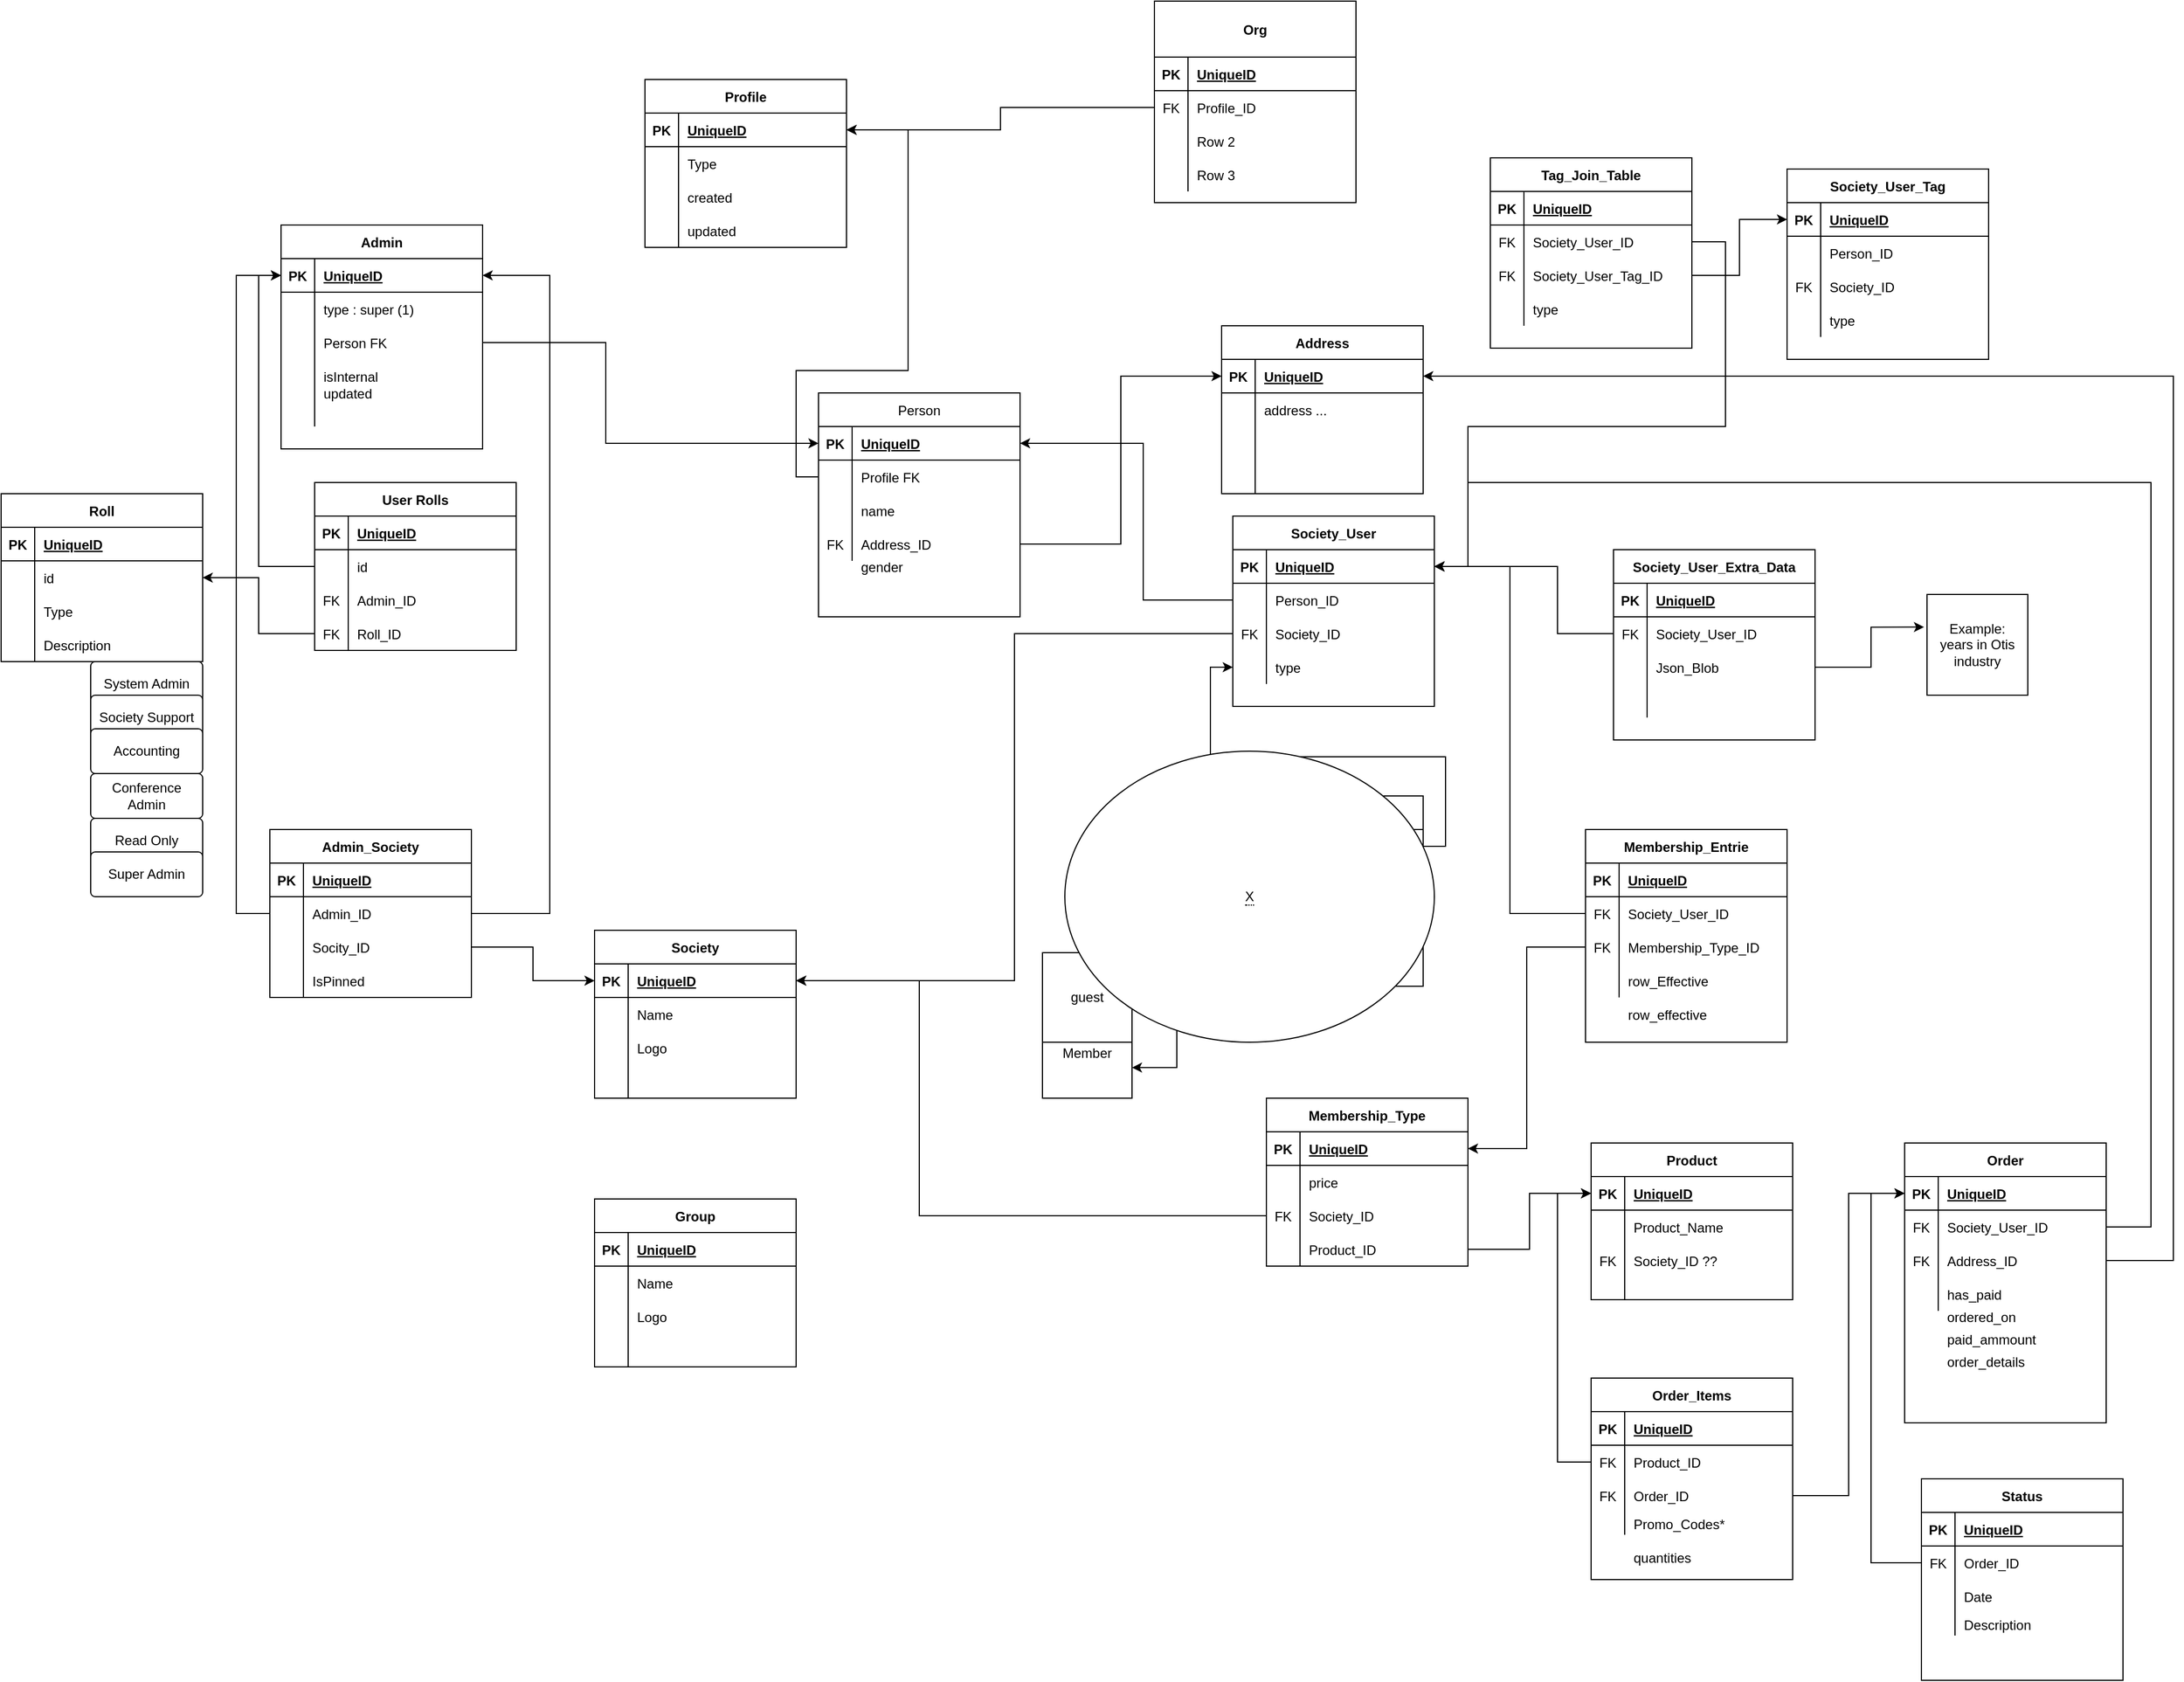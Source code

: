 <mxfile version="20.6.0" type="github">
  <diagram id="5rBxlIak1lxpF7ulkD5s" name="Page-1">
    <mxGraphModel dx="2147" dy="1886" grid="1" gridSize="10" guides="1" tooltips="1" connect="1" arrows="1" fold="1" page="1" pageScale="1" pageWidth="850" pageHeight="1100" math="0" shadow="0">
      <root>
        <mxCell id="0" />
        <mxCell id="1" parent="0" />
        <mxCell id="__WcqTSJPxryp4ztu0ni-2" value="Profile" style="shape=table;startSize=30;container=1;collapsible=1;childLayout=tableLayout;fixedRows=1;rowLines=0;fontStyle=1;align=center;resizeLast=1;" parent="1" vertex="1">
          <mxGeometry x="245" y="-40" width="180" height="150" as="geometry" />
        </mxCell>
        <mxCell id="__WcqTSJPxryp4ztu0ni-3" value="" style="shape=tableRow;horizontal=0;startSize=0;swimlaneHead=0;swimlaneBody=0;fillColor=none;collapsible=0;dropTarget=0;points=[[0,0.5],[1,0.5]];portConstraint=eastwest;top=0;left=0;right=0;bottom=1;" parent="__WcqTSJPxryp4ztu0ni-2" vertex="1">
          <mxGeometry y="30" width="180" height="30" as="geometry" />
        </mxCell>
        <mxCell id="__WcqTSJPxryp4ztu0ni-4" value="PK" style="shape=partialRectangle;connectable=0;fillColor=none;top=0;left=0;bottom=0;right=0;fontStyle=1;overflow=hidden;" parent="__WcqTSJPxryp4ztu0ni-3" vertex="1">
          <mxGeometry width="30" height="30" as="geometry">
            <mxRectangle width="30" height="30" as="alternateBounds" />
          </mxGeometry>
        </mxCell>
        <mxCell id="__WcqTSJPxryp4ztu0ni-5" value="UniqueID" style="shape=partialRectangle;connectable=0;fillColor=none;top=0;left=0;bottom=0;right=0;align=left;spacingLeft=6;fontStyle=5;overflow=hidden;" parent="__WcqTSJPxryp4ztu0ni-3" vertex="1">
          <mxGeometry x="30" width="150" height="30" as="geometry">
            <mxRectangle width="150" height="30" as="alternateBounds" />
          </mxGeometry>
        </mxCell>
        <mxCell id="__WcqTSJPxryp4ztu0ni-6" value="" style="shape=tableRow;horizontal=0;startSize=0;swimlaneHead=0;swimlaneBody=0;fillColor=none;collapsible=0;dropTarget=0;points=[[0,0.5],[1,0.5]];portConstraint=eastwest;top=0;left=0;right=0;bottom=0;" parent="__WcqTSJPxryp4ztu0ni-2" vertex="1">
          <mxGeometry y="60" width="180" height="30" as="geometry" />
        </mxCell>
        <mxCell id="__WcqTSJPxryp4ztu0ni-7" value="" style="shape=partialRectangle;connectable=0;fillColor=none;top=0;left=0;bottom=0;right=0;editable=1;overflow=hidden;" parent="__WcqTSJPxryp4ztu0ni-6" vertex="1">
          <mxGeometry width="30" height="30" as="geometry">
            <mxRectangle width="30" height="30" as="alternateBounds" />
          </mxGeometry>
        </mxCell>
        <mxCell id="__WcqTSJPxryp4ztu0ni-8" value="Type" style="shape=partialRectangle;connectable=0;fillColor=none;top=0;left=0;bottom=0;right=0;align=left;spacingLeft=6;overflow=hidden;" parent="__WcqTSJPxryp4ztu0ni-6" vertex="1">
          <mxGeometry x="30" width="150" height="30" as="geometry">
            <mxRectangle width="150" height="30" as="alternateBounds" />
          </mxGeometry>
        </mxCell>
        <mxCell id="__WcqTSJPxryp4ztu0ni-9" value="" style="shape=tableRow;horizontal=0;startSize=0;swimlaneHead=0;swimlaneBody=0;fillColor=none;collapsible=0;dropTarget=0;points=[[0,0.5],[1,0.5]];portConstraint=eastwest;top=0;left=0;right=0;bottom=0;" parent="__WcqTSJPxryp4ztu0ni-2" vertex="1">
          <mxGeometry y="90" width="180" height="30" as="geometry" />
        </mxCell>
        <mxCell id="__WcqTSJPxryp4ztu0ni-10" value="" style="shape=partialRectangle;connectable=0;fillColor=none;top=0;left=0;bottom=0;right=0;editable=1;overflow=hidden;" parent="__WcqTSJPxryp4ztu0ni-9" vertex="1">
          <mxGeometry width="30" height="30" as="geometry">
            <mxRectangle width="30" height="30" as="alternateBounds" />
          </mxGeometry>
        </mxCell>
        <mxCell id="__WcqTSJPxryp4ztu0ni-11" value="created   " style="shape=partialRectangle;connectable=0;fillColor=none;top=0;left=0;bottom=0;right=0;align=left;spacingLeft=6;overflow=hidden;" parent="__WcqTSJPxryp4ztu0ni-9" vertex="1">
          <mxGeometry x="30" width="150" height="30" as="geometry">
            <mxRectangle width="150" height="30" as="alternateBounds" />
          </mxGeometry>
        </mxCell>
        <mxCell id="__WcqTSJPxryp4ztu0ni-12" value="" style="shape=tableRow;horizontal=0;startSize=0;swimlaneHead=0;swimlaneBody=0;fillColor=none;collapsible=0;dropTarget=0;points=[[0,0.5],[1,0.5]];portConstraint=eastwest;top=0;left=0;right=0;bottom=0;" parent="__WcqTSJPxryp4ztu0ni-2" vertex="1">
          <mxGeometry y="120" width="180" height="30" as="geometry" />
        </mxCell>
        <mxCell id="__WcqTSJPxryp4ztu0ni-13" value="" style="shape=partialRectangle;connectable=0;fillColor=none;top=0;left=0;bottom=0;right=0;editable=1;overflow=hidden;" parent="__WcqTSJPxryp4ztu0ni-12" vertex="1">
          <mxGeometry width="30" height="30" as="geometry">
            <mxRectangle width="30" height="30" as="alternateBounds" />
          </mxGeometry>
        </mxCell>
        <mxCell id="__WcqTSJPxryp4ztu0ni-14" value="updated" style="shape=partialRectangle;connectable=0;fillColor=none;top=0;left=0;bottom=0;right=0;align=left;spacingLeft=6;overflow=hidden;" parent="__WcqTSJPxryp4ztu0ni-12" vertex="1">
          <mxGeometry x="30" width="150" height="30" as="geometry">
            <mxRectangle width="150" height="30" as="alternateBounds" />
          </mxGeometry>
        </mxCell>
        <mxCell id="__WcqTSJPxryp4ztu0ni-15" value="Person" style="shape=table;startSize=30;container=1;collapsible=1;childLayout=tableLayout;fixedRows=1;rowLines=0;fontStyle=0;align=center;resizeLast=1;" parent="1" vertex="1">
          <mxGeometry x="400" y="240" width="180" height="200" as="geometry" />
        </mxCell>
        <mxCell id="__WcqTSJPxryp4ztu0ni-16" value="" style="shape=tableRow;horizontal=0;startSize=0;swimlaneHead=0;swimlaneBody=0;fillColor=none;collapsible=0;dropTarget=0;points=[[0,0.5],[1,0.5]];portConstraint=eastwest;top=0;left=0;right=0;bottom=1;" parent="__WcqTSJPxryp4ztu0ni-15" vertex="1">
          <mxGeometry y="30" width="180" height="30" as="geometry" />
        </mxCell>
        <mxCell id="__WcqTSJPxryp4ztu0ni-17" value="PK" style="shape=partialRectangle;connectable=0;fillColor=none;top=0;left=0;bottom=0;right=0;fontStyle=1;overflow=hidden;" parent="__WcqTSJPxryp4ztu0ni-16" vertex="1">
          <mxGeometry width="30" height="30" as="geometry">
            <mxRectangle width="30" height="30" as="alternateBounds" />
          </mxGeometry>
        </mxCell>
        <mxCell id="__WcqTSJPxryp4ztu0ni-18" value="UniqueID" style="shape=partialRectangle;connectable=0;fillColor=none;top=0;left=0;bottom=0;right=0;align=left;spacingLeft=6;fontStyle=5;overflow=hidden;" parent="__WcqTSJPxryp4ztu0ni-16" vertex="1">
          <mxGeometry x="30" width="150" height="30" as="geometry">
            <mxRectangle width="150" height="30" as="alternateBounds" />
          </mxGeometry>
        </mxCell>
        <mxCell id="__WcqTSJPxryp4ztu0ni-19" value="" style="shape=tableRow;horizontal=0;startSize=0;swimlaneHead=0;swimlaneBody=0;fillColor=none;collapsible=0;dropTarget=0;points=[[0,0.5],[1,0.5]];portConstraint=eastwest;top=0;left=0;right=0;bottom=0;" parent="__WcqTSJPxryp4ztu0ni-15" vertex="1">
          <mxGeometry y="60" width="180" height="30" as="geometry" />
        </mxCell>
        <mxCell id="__WcqTSJPxryp4ztu0ni-20" value="" style="shape=partialRectangle;connectable=0;fillColor=none;top=0;left=0;bottom=0;right=0;editable=1;overflow=hidden;" parent="__WcqTSJPxryp4ztu0ni-19" vertex="1">
          <mxGeometry width="30" height="30" as="geometry">
            <mxRectangle width="30" height="30" as="alternateBounds" />
          </mxGeometry>
        </mxCell>
        <mxCell id="__WcqTSJPxryp4ztu0ni-21" value="Profile FK" style="shape=partialRectangle;connectable=0;fillColor=none;top=0;left=0;bottom=0;right=0;align=left;spacingLeft=6;overflow=hidden;" parent="__WcqTSJPxryp4ztu0ni-19" vertex="1">
          <mxGeometry x="30" width="150" height="30" as="geometry">
            <mxRectangle width="150" height="30" as="alternateBounds" />
          </mxGeometry>
        </mxCell>
        <mxCell id="__WcqTSJPxryp4ztu0ni-22" value="" style="shape=tableRow;horizontal=0;startSize=0;swimlaneHead=0;swimlaneBody=0;fillColor=none;collapsible=0;dropTarget=0;points=[[0,0.5],[1,0.5]];portConstraint=eastwest;top=0;left=0;right=0;bottom=0;" parent="__WcqTSJPxryp4ztu0ni-15" vertex="1">
          <mxGeometry y="90" width="180" height="30" as="geometry" />
        </mxCell>
        <mxCell id="__WcqTSJPxryp4ztu0ni-23" value="" style="shape=partialRectangle;connectable=0;fillColor=none;top=0;left=0;bottom=0;right=0;editable=1;overflow=hidden;" parent="__WcqTSJPxryp4ztu0ni-22" vertex="1">
          <mxGeometry width="30" height="30" as="geometry">
            <mxRectangle width="30" height="30" as="alternateBounds" />
          </mxGeometry>
        </mxCell>
        <mxCell id="__WcqTSJPxryp4ztu0ni-24" value="name" style="shape=partialRectangle;connectable=0;fillColor=none;top=0;left=0;bottom=0;right=0;align=left;spacingLeft=6;overflow=hidden;" parent="__WcqTSJPxryp4ztu0ni-22" vertex="1">
          <mxGeometry x="30" width="150" height="30" as="geometry">
            <mxRectangle width="150" height="30" as="alternateBounds" />
          </mxGeometry>
        </mxCell>
        <mxCell id="__WcqTSJPxryp4ztu0ni-25" value="" style="shape=tableRow;horizontal=0;startSize=0;swimlaneHead=0;swimlaneBody=0;fillColor=none;collapsible=0;dropTarget=0;points=[[0,0.5],[1,0.5]];portConstraint=eastwest;top=0;left=0;right=0;bottom=0;" parent="__WcqTSJPxryp4ztu0ni-15" vertex="1">
          <mxGeometry y="120" width="180" height="30" as="geometry" />
        </mxCell>
        <mxCell id="__WcqTSJPxryp4ztu0ni-26" value="FK" style="shape=partialRectangle;connectable=0;fillColor=none;top=0;left=0;bottom=0;right=0;editable=1;overflow=hidden;" parent="__WcqTSJPxryp4ztu0ni-25" vertex="1">
          <mxGeometry width="30" height="30" as="geometry">
            <mxRectangle width="30" height="30" as="alternateBounds" />
          </mxGeometry>
        </mxCell>
        <mxCell id="__WcqTSJPxryp4ztu0ni-27" value="Address_ID" style="shape=partialRectangle;connectable=0;fillColor=none;top=0;left=0;bottom=0;right=0;align=left;spacingLeft=6;overflow=hidden;" parent="__WcqTSJPxryp4ztu0ni-25" vertex="1">
          <mxGeometry x="30" width="150" height="30" as="geometry">
            <mxRectangle width="150" height="30" as="alternateBounds" />
          </mxGeometry>
        </mxCell>
        <mxCell id="__WcqTSJPxryp4ztu0ni-28" value="Org" style="shape=table;startSize=50;container=1;collapsible=1;childLayout=tableLayout;fixedRows=1;rowLines=0;fontStyle=1;align=center;resizeLast=1;" parent="1" vertex="1">
          <mxGeometry x="700" y="-110" width="180" height="180" as="geometry" />
        </mxCell>
        <mxCell id="__WcqTSJPxryp4ztu0ni-29" value="" style="shape=tableRow;horizontal=0;startSize=0;swimlaneHead=0;swimlaneBody=0;fillColor=none;collapsible=0;dropTarget=0;points=[[0,0.5],[1,0.5]];portConstraint=eastwest;top=0;left=0;right=0;bottom=1;" parent="__WcqTSJPxryp4ztu0ni-28" vertex="1">
          <mxGeometry y="50" width="180" height="30" as="geometry" />
        </mxCell>
        <mxCell id="__WcqTSJPxryp4ztu0ni-30" value="PK" style="shape=partialRectangle;connectable=0;fillColor=none;top=0;left=0;bottom=0;right=0;fontStyle=1;overflow=hidden;" parent="__WcqTSJPxryp4ztu0ni-29" vertex="1">
          <mxGeometry width="30" height="30" as="geometry">
            <mxRectangle width="30" height="30" as="alternateBounds" />
          </mxGeometry>
        </mxCell>
        <mxCell id="__WcqTSJPxryp4ztu0ni-31" value="UniqueID" style="shape=partialRectangle;connectable=0;fillColor=none;top=0;left=0;bottom=0;right=0;align=left;spacingLeft=6;fontStyle=5;overflow=hidden;" parent="__WcqTSJPxryp4ztu0ni-29" vertex="1">
          <mxGeometry x="30" width="150" height="30" as="geometry">
            <mxRectangle width="150" height="30" as="alternateBounds" />
          </mxGeometry>
        </mxCell>
        <mxCell id="__WcqTSJPxryp4ztu0ni-32" value="" style="shape=tableRow;horizontal=0;startSize=0;swimlaneHead=0;swimlaneBody=0;fillColor=none;collapsible=0;dropTarget=0;points=[[0,0.5],[1,0.5]];portConstraint=eastwest;top=0;left=0;right=0;bottom=0;" parent="__WcqTSJPxryp4ztu0ni-28" vertex="1">
          <mxGeometry y="80" width="180" height="30" as="geometry" />
        </mxCell>
        <mxCell id="__WcqTSJPxryp4ztu0ni-33" value="FK" style="shape=partialRectangle;connectable=0;fillColor=none;top=0;left=0;bottom=0;right=0;editable=1;overflow=hidden;" parent="__WcqTSJPxryp4ztu0ni-32" vertex="1">
          <mxGeometry width="30" height="30" as="geometry">
            <mxRectangle width="30" height="30" as="alternateBounds" />
          </mxGeometry>
        </mxCell>
        <mxCell id="__WcqTSJPxryp4ztu0ni-34" value="Profile_ID" style="shape=partialRectangle;connectable=0;fillColor=none;top=0;left=0;bottom=0;right=0;align=left;spacingLeft=6;overflow=hidden;" parent="__WcqTSJPxryp4ztu0ni-32" vertex="1">
          <mxGeometry x="30" width="150" height="30" as="geometry">
            <mxRectangle width="150" height="30" as="alternateBounds" />
          </mxGeometry>
        </mxCell>
        <mxCell id="__WcqTSJPxryp4ztu0ni-35" value="" style="shape=tableRow;horizontal=0;startSize=0;swimlaneHead=0;swimlaneBody=0;fillColor=none;collapsible=0;dropTarget=0;points=[[0,0.5],[1,0.5]];portConstraint=eastwest;top=0;left=0;right=0;bottom=0;" parent="__WcqTSJPxryp4ztu0ni-28" vertex="1">
          <mxGeometry y="110" width="180" height="30" as="geometry" />
        </mxCell>
        <mxCell id="__WcqTSJPxryp4ztu0ni-36" value="" style="shape=partialRectangle;connectable=0;fillColor=none;top=0;left=0;bottom=0;right=0;editable=1;overflow=hidden;" parent="__WcqTSJPxryp4ztu0ni-35" vertex="1">
          <mxGeometry width="30" height="30" as="geometry">
            <mxRectangle width="30" height="30" as="alternateBounds" />
          </mxGeometry>
        </mxCell>
        <mxCell id="__WcqTSJPxryp4ztu0ni-37" value="Row 2" style="shape=partialRectangle;connectable=0;fillColor=none;top=0;left=0;bottom=0;right=0;align=left;spacingLeft=6;overflow=hidden;" parent="__WcqTSJPxryp4ztu0ni-35" vertex="1">
          <mxGeometry x="30" width="150" height="30" as="geometry">
            <mxRectangle width="150" height="30" as="alternateBounds" />
          </mxGeometry>
        </mxCell>
        <mxCell id="__WcqTSJPxryp4ztu0ni-38" value="" style="shape=tableRow;horizontal=0;startSize=0;swimlaneHead=0;swimlaneBody=0;fillColor=none;collapsible=0;dropTarget=0;points=[[0,0.5],[1,0.5]];portConstraint=eastwest;top=0;left=0;right=0;bottom=0;" parent="__WcqTSJPxryp4ztu0ni-28" vertex="1">
          <mxGeometry y="140" width="180" height="30" as="geometry" />
        </mxCell>
        <mxCell id="__WcqTSJPxryp4ztu0ni-39" value="" style="shape=partialRectangle;connectable=0;fillColor=none;top=0;left=0;bottom=0;right=0;editable=1;overflow=hidden;" parent="__WcqTSJPxryp4ztu0ni-38" vertex="1">
          <mxGeometry width="30" height="30" as="geometry">
            <mxRectangle width="30" height="30" as="alternateBounds" />
          </mxGeometry>
        </mxCell>
        <mxCell id="__WcqTSJPxryp4ztu0ni-40" value="Row 3" style="shape=partialRectangle;connectable=0;fillColor=none;top=0;left=0;bottom=0;right=0;align=left;spacingLeft=6;overflow=hidden;" parent="__WcqTSJPxryp4ztu0ni-38" vertex="1">
          <mxGeometry x="30" width="150" height="30" as="geometry">
            <mxRectangle width="150" height="30" as="alternateBounds" />
          </mxGeometry>
        </mxCell>
        <mxCell id="__WcqTSJPxryp4ztu0ni-45" value="Member" style="whiteSpace=wrap;html=1;aspect=fixed;" parent="1" vertex="1">
          <mxGeometry x="600" y="790" width="80" height="80" as="geometry" />
        </mxCell>
        <mxCell id="__WcqTSJPxryp4ztu0ni-102" value="guest" style="whiteSpace=wrap;html=1;aspect=fixed;" parent="1" vertex="1">
          <mxGeometry x="600" y="740" width="80" height="80" as="geometry" />
        </mxCell>
        <mxCell id="__WcqTSJPxryp4ztu0ni-121" value="Admin" style="shape=table;startSize=30;container=1;collapsible=1;childLayout=tableLayout;fixedRows=1;rowLines=0;fontStyle=1;align=center;resizeLast=1;" parent="1" vertex="1">
          <mxGeometry x="-80" y="90" width="180" height="200" as="geometry" />
        </mxCell>
        <mxCell id="__WcqTSJPxryp4ztu0ni-122" value="" style="shape=tableRow;horizontal=0;startSize=0;swimlaneHead=0;swimlaneBody=0;fillColor=none;collapsible=0;dropTarget=0;points=[[0,0.5],[1,0.5]];portConstraint=eastwest;top=0;left=0;right=0;bottom=1;" parent="__WcqTSJPxryp4ztu0ni-121" vertex="1">
          <mxGeometry y="30" width="180" height="30" as="geometry" />
        </mxCell>
        <mxCell id="__WcqTSJPxryp4ztu0ni-123" value="PK" style="shape=partialRectangle;connectable=0;fillColor=none;top=0;left=0;bottom=0;right=0;fontStyle=1;overflow=hidden;" parent="__WcqTSJPxryp4ztu0ni-122" vertex="1">
          <mxGeometry width="30" height="30" as="geometry">
            <mxRectangle width="30" height="30" as="alternateBounds" />
          </mxGeometry>
        </mxCell>
        <mxCell id="__WcqTSJPxryp4ztu0ni-124" value="UniqueID" style="shape=partialRectangle;connectable=0;fillColor=none;top=0;left=0;bottom=0;right=0;align=left;spacingLeft=6;fontStyle=5;overflow=hidden;" parent="__WcqTSJPxryp4ztu0ni-122" vertex="1">
          <mxGeometry x="30" width="150" height="30" as="geometry">
            <mxRectangle width="150" height="30" as="alternateBounds" />
          </mxGeometry>
        </mxCell>
        <mxCell id="__WcqTSJPxryp4ztu0ni-125" value="" style="shape=tableRow;horizontal=0;startSize=0;swimlaneHead=0;swimlaneBody=0;fillColor=none;collapsible=0;dropTarget=0;points=[[0,0.5],[1,0.5]];portConstraint=eastwest;top=0;left=0;right=0;bottom=0;" parent="__WcqTSJPxryp4ztu0ni-121" vertex="1">
          <mxGeometry y="60" width="180" height="30" as="geometry" />
        </mxCell>
        <mxCell id="__WcqTSJPxryp4ztu0ni-126" value="" style="shape=partialRectangle;connectable=0;fillColor=none;top=0;left=0;bottom=0;right=0;editable=1;overflow=hidden;" parent="__WcqTSJPxryp4ztu0ni-125" vertex="1">
          <mxGeometry width="30" height="30" as="geometry">
            <mxRectangle width="30" height="30" as="alternateBounds" />
          </mxGeometry>
        </mxCell>
        <mxCell id="__WcqTSJPxryp4ztu0ni-127" value="type : super (1)" style="shape=partialRectangle;connectable=0;fillColor=none;top=0;left=0;bottom=0;right=0;align=left;spacingLeft=6;overflow=hidden;" parent="__WcqTSJPxryp4ztu0ni-125" vertex="1">
          <mxGeometry x="30" width="150" height="30" as="geometry">
            <mxRectangle width="150" height="30" as="alternateBounds" />
          </mxGeometry>
        </mxCell>
        <mxCell id="__WcqTSJPxryp4ztu0ni-128" value="" style="shape=tableRow;horizontal=0;startSize=0;swimlaneHead=0;swimlaneBody=0;fillColor=none;collapsible=0;dropTarget=0;points=[[0,0.5],[1,0.5]];portConstraint=eastwest;top=0;left=0;right=0;bottom=0;" parent="__WcqTSJPxryp4ztu0ni-121" vertex="1">
          <mxGeometry y="90" width="180" height="30" as="geometry" />
        </mxCell>
        <mxCell id="__WcqTSJPxryp4ztu0ni-129" value="" style="shape=partialRectangle;connectable=0;fillColor=none;top=0;left=0;bottom=0;right=0;editable=1;overflow=hidden;" parent="__WcqTSJPxryp4ztu0ni-128" vertex="1">
          <mxGeometry width="30" height="30" as="geometry">
            <mxRectangle width="30" height="30" as="alternateBounds" />
          </mxGeometry>
        </mxCell>
        <mxCell id="__WcqTSJPxryp4ztu0ni-130" value="Person FK" style="shape=partialRectangle;connectable=0;fillColor=none;top=0;left=0;bottom=0;right=0;align=left;spacingLeft=6;overflow=hidden;" parent="__WcqTSJPxryp4ztu0ni-128" vertex="1">
          <mxGeometry x="30" width="150" height="30" as="geometry">
            <mxRectangle width="150" height="30" as="alternateBounds" />
          </mxGeometry>
        </mxCell>
        <mxCell id="__WcqTSJPxryp4ztu0ni-131" value="" style="shape=tableRow;horizontal=0;startSize=0;swimlaneHead=0;swimlaneBody=0;fillColor=none;collapsible=0;dropTarget=0;points=[[0,0.5],[1,0.5]];portConstraint=eastwest;top=0;left=0;right=0;bottom=0;" parent="__WcqTSJPxryp4ztu0ni-121" vertex="1">
          <mxGeometry y="120" width="180" height="60" as="geometry" />
        </mxCell>
        <mxCell id="__WcqTSJPxryp4ztu0ni-132" value="" style="shape=partialRectangle;connectable=0;fillColor=none;top=0;left=0;bottom=0;right=0;editable=1;overflow=hidden;" parent="__WcqTSJPxryp4ztu0ni-131" vertex="1">
          <mxGeometry width="30" height="60" as="geometry">
            <mxRectangle width="30" height="60" as="alternateBounds" />
          </mxGeometry>
        </mxCell>
        <mxCell id="__WcqTSJPxryp4ztu0ni-133" value="updated" style="shape=partialRectangle;connectable=0;fillColor=none;top=0;left=0;bottom=0;right=0;align=left;spacingLeft=6;overflow=hidden;" parent="__WcqTSJPxryp4ztu0ni-131" vertex="1">
          <mxGeometry x="30" width="150" height="60" as="geometry">
            <mxRectangle width="150" height="60" as="alternateBounds" />
          </mxGeometry>
        </mxCell>
        <mxCell id="__WcqTSJPxryp4ztu0ni-134" style="edgeStyle=orthogonalEdgeStyle;rounded=0;orthogonalLoop=1;jettySize=auto;html=1;exitX=1;exitY=0.5;exitDx=0;exitDy=0;entryX=0;entryY=0.5;entryDx=0;entryDy=0;" parent="1" source="__WcqTSJPxryp4ztu0ni-128" target="__WcqTSJPxryp4ztu0ni-16" edge="1">
          <mxGeometry relative="1" as="geometry">
            <mxPoint x="200" y="290" as="targetPoint" />
            <Array as="points">
              <mxPoint x="210" y="195" />
              <mxPoint x="210" y="285" />
            </Array>
          </mxGeometry>
        </mxCell>
        <mxCell id="__WcqTSJPxryp4ztu0ni-155" value="Roll" style="shape=table;startSize=30;container=1;collapsible=1;childLayout=tableLayout;fixedRows=1;rowLines=0;fontStyle=1;align=center;resizeLast=1;" parent="1" vertex="1">
          <mxGeometry x="-330" y="330" width="180" height="150" as="geometry" />
        </mxCell>
        <mxCell id="__WcqTSJPxryp4ztu0ni-156" value="" style="shape=tableRow;horizontal=0;startSize=0;swimlaneHead=0;swimlaneBody=0;fillColor=none;collapsible=0;dropTarget=0;points=[[0,0.5],[1,0.5]];portConstraint=eastwest;top=0;left=0;right=0;bottom=1;" parent="__WcqTSJPxryp4ztu0ni-155" vertex="1">
          <mxGeometry y="30" width="180" height="30" as="geometry" />
        </mxCell>
        <mxCell id="__WcqTSJPxryp4ztu0ni-157" value="PK" style="shape=partialRectangle;connectable=0;fillColor=none;top=0;left=0;bottom=0;right=0;fontStyle=1;overflow=hidden;" parent="__WcqTSJPxryp4ztu0ni-156" vertex="1">
          <mxGeometry width="30" height="30" as="geometry">
            <mxRectangle width="30" height="30" as="alternateBounds" />
          </mxGeometry>
        </mxCell>
        <mxCell id="__WcqTSJPxryp4ztu0ni-158" value="UniqueID" style="shape=partialRectangle;connectable=0;fillColor=none;top=0;left=0;bottom=0;right=0;align=left;spacingLeft=6;fontStyle=5;overflow=hidden;" parent="__WcqTSJPxryp4ztu0ni-156" vertex="1">
          <mxGeometry x="30" width="150" height="30" as="geometry">
            <mxRectangle width="150" height="30" as="alternateBounds" />
          </mxGeometry>
        </mxCell>
        <mxCell id="__WcqTSJPxryp4ztu0ni-159" value="" style="shape=tableRow;horizontal=0;startSize=0;swimlaneHead=0;swimlaneBody=0;fillColor=none;collapsible=0;dropTarget=0;points=[[0,0.5],[1,0.5]];portConstraint=eastwest;top=0;left=0;right=0;bottom=0;" parent="__WcqTSJPxryp4ztu0ni-155" vertex="1">
          <mxGeometry y="60" width="180" height="30" as="geometry" />
        </mxCell>
        <mxCell id="__WcqTSJPxryp4ztu0ni-160" value="" style="shape=partialRectangle;connectable=0;fillColor=none;top=0;left=0;bottom=0;right=0;editable=1;overflow=hidden;" parent="__WcqTSJPxryp4ztu0ni-159" vertex="1">
          <mxGeometry width="30" height="30" as="geometry">
            <mxRectangle width="30" height="30" as="alternateBounds" />
          </mxGeometry>
        </mxCell>
        <mxCell id="__WcqTSJPxryp4ztu0ni-161" value="id" style="shape=partialRectangle;connectable=0;fillColor=none;top=0;left=0;bottom=0;right=0;align=left;spacingLeft=6;overflow=hidden;" parent="__WcqTSJPxryp4ztu0ni-159" vertex="1">
          <mxGeometry x="30" width="150" height="30" as="geometry">
            <mxRectangle width="150" height="30" as="alternateBounds" />
          </mxGeometry>
        </mxCell>
        <mxCell id="__WcqTSJPxryp4ztu0ni-162" value="" style="shape=tableRow;horizontal=0;startSize=0;swimlaneHead=0;swimlaneBody=0;fillColor=none;collapsible=0;dropTarget=0;points=[[0,0.5],[1,0.5]];portConstraint=eastwest;top=0;left=0;right=0;bottom=0;" parent="__WcqTSJPxryp4ztu0ni-155" vertex="1">
          <mxGeometry y="90" width="180" height="30" as="geometry" />
        </mxCell>
        <mxCell id="__WcqTSJPxryp4ztu0ni-163" value="" style="shape=partialRectangle;connectable=0;fillColor=none;top=0;left=0;bottom=0;right=0;editable=1;overflow=hidden;" parent="__WcqTSJPxryp4ztu0ni-162" vertex="1">
          <mxGeometry width="30" height="30" as="geometry">
            <mxRectangle width="30" height="30" as="alternateBounds" />
          </mxGeometry>
        </mxCell>
        <mxCell id="__WcqTSJPxryp4ztu0ni-164" value="Type" style="shape=partialRectangle;connectable=0;fillColor=none;top=0;left=0;bottom=0;right=0;align=left;spacingLeft=6;overflow=hidden;" parent="__WcqTSJPxryp4ztu0ni-162" vertex="1">
          <mxGeometry x="30" width="150" height="30" as="geometry">
            <mxRectangle width="150" height="30" as="alternateBounds" />
          </mxGeometry>
        </mxCell>
        <mxCell id="__WcqTSJPxryp4ztu0ni-165" value="" style="shape=tableRow;horizontal=0;startSize=0;swimlaneHead=0;swimlaneBody=0;fillColor=none;collapsible=0;dropTarget=0;points=[[0,0.5],[1,0.5]];portConstraint=eastwest;top=0;left=0;right=0;bottom=0;" parent="__WcqTSJPxryp4ztu0ni-155" vertex="1">
          <mxGeometry y="120" width="180" height="30" as="geometry" />
        </mxCell>
        <mxCell id="__WcqTSJPxryp4ztu0ni-166" value="" style="shape=partialRectangle;connectable=0;fillColor=none;top=0;left=0;bottom=0;right=0;editable=1;overflow=hidden;" parent="__WcqTSJPxryp4ztu0ni-165" vertex="1">
          <mxGeometry width="30" height="30" as="geometry">
            <mxRectangle width="30" height="30" as="alternateBounds" />
          </mxGeometry>
        </mxCell>
        <mxCell id="__WcqTSJPxryp4ztu0ni-167" value="Description" style="shape=partialRectangle;connectable=0;fillColor=none;top=0;left=0;bottom=0;right=0;align=left;spacingLeft=6;overflow=hidden;" parent="__WcqTSJPxryp4ztu0ni-165" vertex="1">
          <mxGeometry x="30" width="150" height="30" as="geometry">
            <mxRectangle width="150" height="30" as="alternateBounds" />
          </mxGeometry>
        </mxCell>
        <mxCell id="__WcqTSJPxryp4ztu0ni-168" value="System Admin" style="rounded=1;arcSize=10;whiteSpace=wrap;html=1;align=center;" parent="1" vertex="1">
          <mxGeometry x="-250" y="480" width="100" height="40" as="geometry" />
        </mxCell>
        <mxCell id="__WcqTSJPxryp4ztu0ni-169" value="Society Support" style="rounded=1;arcSize=10;whiteSpace=wrap;html=1;align=center;" parent="1" vertex="1">
          <mxGeometry x="-250" y="510" width="100" height="40" as="geometry" />
        </mxCell>
        <mxCell id="__WcqTSJPxryp4ztu0ni-171" value="Accounting" style="rounded=1;arcSize=10;whiteSpace=wrap;html=1;align=center;" parent="1" vertex="1">
          <mxGeometry x="-250" y="540" width="100" height="40" as="geometry" />
        </mxCell>
        <mxCell id="__WcqTSJPxryp4ztu0ni-172" value="Conference Admin" style="rounded=1;arcSize=10;whiteSpace=wrap;html=1;align=center;" parent="1" vertex="1">
          <mxGeometry x="-250" y="580" width="100" height="40" as="geometry" />
        </mxCell>
        <mxCell id="__WcqTSJPxryp4ztu0ni-173" value="Read Only" style="rounded=1;arcSize=10;whiteSpace=wrap;html=1;align=center;" parent="1" vertex="1">
          <mxGeometry x="-250" y="620" width="100" height="40" as="geometry" />
        </mxCell>
        <mxCell id="__WcqTSJPxryp4ztu0ni-174" value="User Rolls" style="shape=table;startSize=30;container=1;collapsible=1;childLayout=tableLayout;fixedRows=1;rowLines=0;fontStyle=1;align=center;resizeLast=1;" parent="1" vertex="1">
          <mxGeometry x="-50" y="320" width="180" height="150" as="geometry" />
        </mxCell>
        <mxCell id="__WcqTSJPxryp4ztu0ni-175" value="" style="shape=tableRow;horizontal=0;startSize=0;swimlaneHead=0;swimlaneBody=0;fillColor=none;collapsible=0;dropTarget=0;points=[[0,0.5],[1,0.5]];portConstraint=eastwest;top=0;left=0;right=0;bottom=1;" parent="__WcqTSJPxryp4ztu0ni-174" vertex="1">
          <mxGeometry y="30" width="180" height="30" as="geometry" />
        </mxCell>
        <mxCell id="__WcqTSJPxryp4ztu0ni-176" value="PK" style="shape=partialRectangle;connectable=0;fillColor=none;top=0;left=0;bottom=0;right=0;fontStyle=1;overflow=hidden;" parent="__WcqTSJPxryp4ztu0ni-175" vertex="1">
          <mxGeometry width="30" height="30" as="geometry">
            <mxRectangle width="30" height="30" as="alternateBounds" />
          </mxGeometry>
        </mxCell>
        <mxCell id="__WcqTSJPxryp4ztu0ni-177" value="UniqueID" style="shape=partialRectangle;connectable=0;fillColor=none;top=0;left=0;bottom=0;right=0;align=left;spacingLeft=6;fontStyle=5;overflow=hidden;" parent="__WcqTSJPxryp4ztu0ni-175" vertex="1">
          <mxGeometry x="30" width="150" height="30" as="geometry">
            <mxRectangle width="150" height="30" as="alternateBounds" />
          </mxGeometry>
        </mxCell>
        <mxCell id="__WcqTSJPxryp4ztu0ni-178" value="" style="shape=tableRow;horizontal=0;startSize=0;swimlaneHead=0;swimlaneBody=0;fillColor=none;collapsible=0;dropTarget=0;points=[[0,0.5],[1,0.5]];portConstraint=eastwest;top=0;left=0;right=0;bottom=0;" parent="__WcqTSJPxryp4ztu0ni-174" vertex="1">
          <mxGeometry y="60" width="180" height="30" as="geometry" />
        </mxCell>
        <mxCell id="__WcqTSJPxryp4ztu0ni-179" value="" style="shape=partialRectangle;connectable=0;fillColor=none;top=0;left=0;bottom=0;right=0;editable=1;overflow=hidden;" parent="__WcqTSJPxryp4ztu0ni-178" vertex="1">
          <mxGeometry width="30" height="30" as="geometry">
            <mxRectangle width="30" height="30" as="alternateBounds" />
          </mxGeometry>
        </mxCell>
        <mxCell id="__WcqTSJPxryp4ztu0ni-180" value="id" style="shape=partialRectangle;connectable=0;fillColor=none;top=0;left=0;bottom=0;right=0;align=left;spacingLeft=6;overflow=hidden;" parent="__WcqTSJPxryp4ztu0ni-178" vertex="1">
          <mxGeometry x="30" width="150" height="30" as="geometry">
            <mxRectangle width="150" height="30" as="alternateBounds" />
          </mxGeometry>
        </mxCell>
        <mxCell id="__WcqTSJPxryp4ztu0ni-181" value="" style="shape=tableRow;horizontal=0;startSize=0;swimlaneHead=0;swimlaneBody=0;fillColor=none;collapsible=0;dropTarget=0;points=[[0,0.5],[1,0.5]];portConstraint=eastwest;top=0;left=0;right=0;bottom=0;" parent="__WcqTSJPxryp4ztu0ni-174" vertex="1">
          <mxGeometry y="90" width="180" height="30" as="geometry" />
        </mxCell>
        <mxCell id="__WcqTSJPxryp4ztu0ni-182" value="FK" style="shape=partialRectangle;connectable=0;fillColor=none;top=0;left=0;bottom=0;right=0;editable=1;overflow=hidden;" parent="__WcqTSJPxryp4ztu0ni-181" vertex="1">
          <mxGeometry width="30" height="30" as="geometry">
            <mxRectangle width="30" height="30" as="alternateBounds" />
          </mxGeometry>
        </mxCell>
        <mxCell id="__WcqTSJPxryp4ztu0ni-183" value="Admin_ID" style="shape=partialRectangle;connectable=0;fillColor=none;top=0;left=0;bottom=0;right=0;align=left;spacingLeft=6;overflow=hidden;" parent="__WcqTSJPxryp4ztu0ni-181" vertex="1">
          <mxGeometry x="30" width="150" height="30" as="geometry">
            <mxRectangle width="150" height="30" as="alternateBounds" />
          </mxGeometry>
        </mxCell>
        <mxCell id="__WcqTSJPxryp4ztu0ni-184" value="" style="shape=tableRow;horizontal=0;startSize=0;swimlaneHead=0;swimlaneBody=0;fillColor=none;collapsible=0;dropTarget=0;points=[[0,0.5],[1,0.5]];portConstraint=eastwest;top=0;left=0;right=0;bottom=0;" parent="__WcqTSJPxryp4ztu0ni-174" vertex="1">
          <mxGeometry y="120" width="180" height="30" as="geometry" />
        </mxCell>
        <mxCell id="__WcqTSJPxryp4ztu0ni-185" value="FK" style="shape=partialRectangle;connectable=0;fillColor=none;top=0;left=0;bottom=0;right=0;editable=1;overflow=hidden;" parent="__WcqTSJPxryp4ztu0ni-184" vertex="1">
          <mxGeometry width="30" height="30" as="geometry">
            <mxRectangle width="30" height="30" as="alternateBounds" />
          </mxGeometry>
        </mxCell>
        <mxCell id="__WcqTSJPxryp4ztu0ni-186" value="Roll_ID" style="shape=partialRectangle;connectable=0;fillColor=none;top=0;left=0;bottom=0;right=0;align=left;spacingLeft=6;overflow=hidden;" parent="__WcqTSJPxryp4ztu0ni-184" vertex="1">
          <mxGeometry x="30" width="150" height="30" as="geometry">
            <mxRectangle width="150" height="30" as="alternateBounds" />
          </mxGeometry>
        </mxCell>
        <mxCell id="__WcqTSJPxryp4ztu0ni-187" style="edgeStyle=orthogonalEdgeStyle;rounded=0;orthogonalLoop=1;jettySize=auto;html=1;exitX=0;exitY=0.5;exitDx=0;exitDy=0;entryX=1;entryY=0.5;entryDx=0;entryDy=0;" parent="1" source="__WcqTSJPxryp4ztu0ni-184" target="__WcqTSJPxryp4ztu0ni-159" edge="1">
          <mxGeometry relative="1" as="geometry" />
        </mxCell>
        <mxCell id="__WcqTSJPxryp4ztu0ni-216" style="edgeStyle=orthogonalEdgeStyle;rounded=0;orthogonalLoop=1;jettySize=auto;html=1;exitX=0;exitY=0.5;exitDx=0;exitDy=0;entryX=0;entryY=0.5;entryDx=0;entryDy=0;" parent="1" source="__WcqTSJPxryp4ztu0ni-178" target="__WcqTSJPxryp4ztu0ni-122" edge="1">
          <mxGeometry relative="1" as="geometry" />
        </mxCell>
        <mxCell id="__WcqTSJPxryp4ztu0ni-218" value="Society" style="shape=table;startSize=30;container=1;collapsible=1;childLayout=tableLayout;fixedRows=1;rowLines=0;fontStyle=1;align=center;resizeLast=1;" parent="1" vertex="1">
          <mxGeometry x="200" y="720" width="180" height="150" as="geometry" />
        </mxCell>
        <mxCell id="__WcqTSJPxryp4ztu0ni-219" value="" style="shape=tableRow;horizontal=0;startSize=0;swimlaneHead=0;swimlaneBody=0;fillColor=none;collapsible=0;dropTarget=0;points=[[0,0.5],[1,0.5]];portConstraint=eastwest;top=0;left=0;right=0;bottom=1;" parent="__WcqTSJPxryp4ztu0ni-218" vertex="1">
          <mxGeometry y="30" width="180" height="30" as="geometry" />
        </mxCell>
        <mxCell id="__WcqTSJPxryp4ztu0ni-220" value="PK" style="shape=partialRectangle;connectable=0;fillColor=none;top=0;left=0;bottom=0;right=0;fontStyle=1;overflow=hidden;" parent="__WcqTSJPxryp4ztu0ni-219" vertex="1">
          <mxGeometry width="30" height="30" as="geometry">
            <mxRectangle width="30" height="30" as="alternateBounds" />
          </mxGeometry>
        </mxCell>
        <mxCell id="__WcqTSJPxryp4ztu0ni-221" value="UniqueID" style="shape=partialRectangle;connectable=0;fillColor=none;top=0;left=0;bottom=0;right=0;align=left;spacingLeft=6;fontStyle=5;overflow=hidden;" parent="__WcqTSJPxryp4ztu0ni-219" vertex="1">
          <mxGeometry x="30" width="150" height="30" as="geometry">
            <mxRectangle width="150" height="30" as="alternateBounds" />
          </mxGeometry>
        </mxCell>
        <mxCell id="__WcqTSJPxryp4ztu0ni-222" value="" style="shape=tableRow;horizontal=0;startSize=0;swimlaneHead=0;swimlaneBody=0;fillColor=none;collapsible=0;dropTarget=0;points=[[0,0.5],[1,0.5]];portConstraint=eastwest;top=0;left=0;right=0;bottom=0;" parent="__WcqTSJPxryp4ztu0ni-218" vertex="1">
          <mxGeometry y="60" width="180" height="30" as="geometry" />
        </mxCell>
        <mxCell id="__WcqTSJPxryp4ztu0ni-223" value="" style="shape=partialRectangle;connectable=0;fillColor=none;top=0;left=0;bottom=0;right=0;editable=1;overflow=hidden;" parent="__WcqTSJPxryp4ztu0ni-222" vertex="1">
          <mxGeometry width="30" height="30" as="geometry">
            <mxRectangle width="30" height="30" as="alternateBounds" />
          </mxGeometry>
        </mxCell>
        <mxCell id="__WcqTSJPxryp4ztu0ni-224" value="Name " style="shape=partialRectangle;connectable=0;fillColor=none;top=0;left=0;bottom=0;right=0;align=left;spacingLeft=6;overflow=hidden;" parent="__WcqTSJPxryp4ztu0ni-222" vertex="1">
          <mxGeometry x="30" width="150" height="30" as="geometry">
            <mxRectangle width="150" height="30" as="alternateBounds" />
          </mxGeometry>
        </mxCell>
        <mxCell id="__WcqTSJPxryp4ztu0ni-225" value="" style="shape=tableRow;horizontal=0;startSize=0;swimlaneHead=0;swimlaneBody=0;fillColor=none;collapsible=0;dropTarget=0;points=[[0,0.5],[1,0.5]];portConstraint=eastwest;top=0;left=0;right=0;bottom=0;" parent="__WcqTSJPxryp4ztu0ni-218" vertex="1">
          <mxGeometry y="90" width="180" height="30" as="geometry" />
        </mxCell>
        <mxCell id="__WcqTSJPxryp4ztu0ni-226" value="" style="shape=partialRectangle;connectable=0;fillColor=none;top=0;left=0;bottom=0;right=0;editable=1;overflow=hidden;" parent="__WcqTSJPxryp4ztu0ni-225" vertex="1">
          <mxGeometry width="30" height="30" as="geometry">
            <mxRectangle width="30" height="30" as="alternateBounds" />
          </mxGeometry>
        </mxCell>
        <mxCell id="__WcqTSJPxryp4ztu0ni-227" value="Logo" style="shape=partialRectangle;connectable=0;fillColor=none;top=0;left=0;bottom=0;right=0;align=left;spacingLeft=6;overflow=hidden;" parent="__WcqTSJPxryp4ztu0ni-225" vertex="1">
          <mxGeometry x="30" width="150" height="30" as="geometry">
            <mxRectangle width="150" height="30" as="alternateBounds" />
          </mxGeometry>
        </mxCell>
        <mxCell id="__WcqTSJPxryp4ztu0ni-228" value="" style="shape=tableRow;horizontal=0;startSize=0;swimlaneHead=0;swimlaneBody=0;fillColor=none;collapsible=0;dropTarget=0;points=[[0,0.5],[1,0.5]];portConstraint=eastwest;top=0;left=0;right=0;bottom=0;" parent="__WcqTSJPxryp4ztu0ni-218" vertex="1">
          <mxGeometry y="120" width="180" height="30" as="geometry" />
        </mxCell>
        <mxCell id="__WcqTSJPxryp4ztu0ni-229" value="" style="shape=partialRectangle;connectable=0;fillColor=none;top=0;left=0;bottom=0;right=0;editable=1;overflow=hidden;" parent="__WcqTSJPxryp4ztu0ni-228" vertex="1">
          <mxGeometry width="30" height="30" as="geometry">
            <mxRectangle width="30" height="30" as="alternateBounds" />
          </mxGeometry>
        </mxCell>
        <mxCell id="__WcqTSJPxryp4ztu0ni-230" value="" style="shape=partialRectangle;connectable=0;fillColor=none;top=0;left=0;bottom=0;right=0;align=left;spacingLeft=6;overflow=hidden;" parent="__WcqTSJPxryp4ztu0ni-228" vertex="1">
          <mxGeometry x="30" width="150" height="30" as="geometry">
            <mxRectangle width="150" height="30" as="alternateBounds" />
          </mxGeometry>
        </mxCell>
        <mxCell id="__WcqTSJPxryp4ztu0ni-244" value="Admin_Society" style="shape=table;startSize=30;container=1;collapsible=1;childLayout=tableLayout;fixedRows=1;rowLines=0;fontStyle=1;align=center;resizeLast=1;" parent="1" vertex="1">
          <mxGeometry x="-90" y="630" width="180" height="150" as="geometry" />
        </mxCell>
        <mxCell id="__WcqTSJPxryp4ztu0ni-245" value="" style="shape=tableRow;horizontal=0;startSize=0;swimlaneHead=0;swimlaneBody=0;fillColor=none;collapsible=0;dropTarget=0;points=[[0,0.5],[1,0.5]];portConstraint=eastwest;top=0;left=0;right=0;bottom=1;" parent="__WcqTSJPxryp4ztu0ni-244" vertex="1">
          <mxGeometry y="30" width="180" height="30" as="geometry" />
        </mxCell>
        <mxCell id="__WcqTSJPxryp4ztu0ni-246" value="PK" style="shape=partialRectangle;connectable=0;fillColor=none;top=0;left=0;bottom=0;right=0;fontStyle=1;overflow=hidden;" parent="__WcqTSJPxryp4ztu0ni-245" vertex="1">
          <mxGeometry width="30" height="30" as="geometry">
            <mxRectangle width="30" height="30" as="alternateBounds" />
          </mxGeometry>
        </mxCell>
        <mxCell id="__WcqTSJPxryp4ztu0ni-247" value="UniqueID" style="shape=partialRectangle;connectable=0;fillColor=none;top=0;left=0;bottom=0;right=0;align=left;spacingLeft=6;fontStyle=5;overflow=hidden;" parent="__WcqTSJPxryp4ztu0ni-245" vertex="1">
          <mxGeometry x="30" width="150" height="30" as="geometry">
            <mxRectangle width="150" height="30" as="alternateBounds" />
          </mxGeometry>
        </mxCell>
        <mxCell id="__WcqTSJPxryp4ztu0ni-248" value="" style="shape=tableRow;horizontal=0;startSize=0;swimlaneHead=0;swimlaneBody=0;fillColor=none;collapsible=0;dropTarget=0;points=[[0,0.5],[1,0.5]];portConstraint=eastwest;top=0;left=0;right=0;bottom=0;" parent="__WcqTSJPxryp4ztu0ni-244" vertex="1">
          <mxGeometry y="60" width="180" height="30" as="geometry" />
        </mxCell>
        <mxCell id="__WcqTSJPxryp4ztu0ni-249" value="" style="shape=partialRectangle;connectable=0;fillColor=none;top=0;left=0;bottom=0;right=0;editable=1;overflow=hidden;" parent="__WcqTSJPxryp4ztu0ni-248" vertex="1">
          <mxGeometry width="30" height="30" as="geometry">
            <mxRectangle width="30" height="30" as="alternateBounds" />
          </mxGeometry>
        </mxCell>
        <mxCell id="__WcqTSJPxryp4ztu0ni-250" value="Admin_ID" style="shape=partialRectangle;connectable=0;fillColor=none;top=0;left=0;bottom=0;right=0;align=left;spacingLeft=6;overflow=hidden;" parent="__WcqTSJPxryp4ztu0ni-248" vertex="1">
          <mxGeometry x="30" width="150" height="30" as="geometry">
            <mxRectangle width="150" height="30" as="alternateBounds" />
          </mxGeometry>
        </mxCell>
        <mxCell id="__WcqTSJPxryp4ztu0ni-251" value="" style="shape=tableRow;horizontal=0;startSize=0;swimlaneHead=0;swimlaneBody=0;fillColor=none;collapsible=0;dropTarget=0;points=[[0,0.5],[1,0.5]];portConstraint=eastwest;top=0;left=0;right=0;bottom=0;" parent="__WcqTSJPxryp4ztu0ni-244" vertex="1">
          <mxGeometry y="90" width="180" height="30" as="geometry" />
        </mxCell>
        <mxCell id="__WcqTSJPxryp4ztu0ni-252" value="" style="shape=partialRectangle;connectable=0;fillColor=none;top=0;left=0;bottom=0;right=0;editable=1;overflow=hidden;" parent="__WcqTSJPxryp4ztu0ni-251" vertex="1">
          <mxGeometry width="30" height="30" as="geometry">
            <mxRectangle width="30" height="30" as="alternateBounds" />
          </mxGeometry>
        </mxCell>
        <mxCell id="__WcqTSJPxryp4ztu0ni-253" value="Socity_ID" style="shape=partialRectangle;connectable=0;fillColor=none;top=0;left=0;bottom=0;right=0;align=left;spacingLeft=6;overflow=hidden;" parent="__WcqTSJPxryp4ztu0ni-251" vertex="1">
          <mxGeometry x="30" width="150" height="30" as="geometry">
            <mxRectangle width="150" height="30" as="alternateBounds" />
          </mxGeometry>
        </mxCell>
        <mxCell id="__WcqTSJPxryp4ztu0ni-254" value="" style="shape=tableRow;horizontal=0;startSize=0;swimlaneHead=0;swimlaneBody=0;fillColor=none;collapsible=0;dropTarget=0;points=[[0,0.5],[1,0.5]];portConstraint=eastwest;top=0;left=0;right=0;bottom=0;" parent="__WcqTSJPxryp4ztu0ni-244" vertex="1">
          <mxGeometry y="120" width="180" height="30" as="geometry" />
        </mxCell>
        <mxCell id="__WcqTSJPxryp4ztu0ni-255" value="" style="shape=partialRectangle;connectable=0;fillColor=none;top=0;left=0;bottom=0;right=0;editable=1;overflow=hidden;" parent="__WcqTSJPxryp4ztu0ni-254" vertex="1">
          <mxGeometry width="30" height="30" as="geometry">
            <mxRectangle width="30" height="30" as="alternateBounds" />
          </mxGeometry>
        </mxCell>
        <mxCell id="__WcqTSJPxryp4ztu0ni-256" value="IsPinned" style="shape=partialRectangle;connectable=0;fillColor=none;top=0;left=0;bottom=0;right=0;align=left;spacingLeft=6;overflow=hidden;" parent="__WcqTSJPxryp4ztu0ni-254" vertex="1">
          <mxGeometry x="30" width="150" height="30" as="geometry">
            <mxRectangle width="150" height="30" as="alternateBounds" />
          </mxGeometry>
        </mxCell>
        <mxCell id="__WcqTSJPxryp4ztu0ni-261" style="edgeStyle=orthogonalEdgeStyle;rounded=0;orthogonalLoop=1;jettySize=auto;html=1;exitX=1;exitY=0.5;exitDx=0;exitDy=0;entryX=1;entryY=0.5;entryDx=0;entryDy=0;" parent="1" source="__WcqTSJPxryp4ztu0ni-248" target="__WcqTSJPxryp4ztu0ni-122" edge="1">
          <mxGeometry relative="1" as="geometry">
            <Array as="points">
              <mxPoint x="160" y="705" />
              <mxPoint x="160" y="135" />
            </Array>
          </mxGeometry>
        </mxCell>
        <mxCell id="__WcqTSJPxryp4ztu0ni-262" style="edgeStyle=orthogonalEdgeStyle;rounded=0;orthogonalLoop=1;jettySize=auto;html=1;exitX=1;exitY=0.5;exitDx=0;exitDy=0;entryX=0;entryY=0.5;entryDx=0;entryDy=0;" parent="1" source="__WcqTSJPxryp4ztu0ni-251" target="__WcqTSJPxryp4ztu0ni-219" edge="1">
          <mxGeometry relative="1" as="geometry" />
        </mxCell>
        <mxCell id="__WcqTSJPxryp4ztu0ni-264" style="edgeStyle=orthogonalEdgeStyle;rounded=0;orthogonalLoop=1;jettySize=auto;html=1;exitX=0;exitY=0.5;exitDx=0;exitDy=0;entryX=0;entryY=0.5;entryDx=0;entryDy=0;" parent="1" source="__WcqTSJPxryp4ztu0ni-248" target="__WcqTSJPxryp4ztu0ni-122" edge="1">
          <mxGeometry relative="1" as="geometry">
            <mxPoint x="380" y="515" as="targetPoint" />
            <Array as="points">
              <mxPoint x="-120" y="705" />
              <mxPoint x="-120" y="135" />
            </Array>
          </mxGeometry>
        </mxCell>
        <mxCell id="fRMrnsRik14McwZrxI1f-1" value="Society_User" style="shape=table;startSize=30;container=1;collapsible=1;childLayout=tableLayout;fixedRows=1;rowLines=0;fontStyle=1;align=center;resizeLast=1;" vertex="1" parent="1">
          <mxGeometry x="770" y="350" width="180" height="170" as="geometry" />
        </mxCell>
        <mxCell id="fRMrnsRik14McwZrxI1f-2" value="" style="shape=tableRow;horizontal=0;startSize=0;swimlaneHead=0;swimlaneBody=0;fillColor=none;collapsible=0;dropTarget=0;points=[[0,0.5],[1,0.5]];portConstraint=eastwest;top=0;left=0;right=0;bottom=1;" vertex="1" parent="fRMrnsRik14McwZrxI1f-1">
          <mxGeometry y="30" width="180" height="30" as="geometry" />
        </mxCell>
        <mxCell id="fRMrnsRik14McwZrxI1f-3" value="PK" style="shape=partialRectangle;connectable=0;fillColor=none;top=0;left=0;bottom=0;right=0;fontStyle=1;overflow=hidden;" vertex="1" parent="fRMrnsRik14McwZrxI1f-2">
          <mxGeometry width="30" height="30" as="geometry">
            <mxRectangle width="30" height="30" as="alternateBounds" />
          </mxGeometry>
        </mxCell>
        <mxCell id="fRMrnsRik14McwZrxI1f-4" value="UniqueID" style="shape=partialRectangle;connectable=0;fillColor=none;top=0;left=0;bottom=0;right=0;align=left;spacingLeft=6;fontStyle=5;overflow=hidden;" vertex="1" parent="fRMrnsRik14McwZrxI1f-2">
          <mxGeometry x="30" width="150" height="30" as="geometry">
            <mxRectangle width="150" height="30" as="alternateBounds" />
          </mxGeometry>
        </mxCell>
        <mxCell id="fRMrnsRik14McwZrxI1f-5" value="" style="shape=tableRow;horizontal=0;startSize=0;swimlaneHead=0;swimlaneBody=0;fillColor=none;collapsible=0;dropTarget=0;points=[[0,0.5],[1,0.5]];portConstraint=eastwest;top=0;left=0;right=0;bottom=0;" vertex="1" parent="fRMrnsRik14McwZrxI1f-1">
          <mxGeometry y="60" width="180" height="30" as="geometry" />
        </mxCell>
        <mxCell id="fRMrnsRik14McwZrxI1f-6" value="" style="shape=partialRectangle;connectable=0;fillColor=none;top=0;left=0;bottom=0;right=0;editable=1;overflow=hidden;" vertex="1" parent="fRMrnsRik14McwZrxI1f-5">
          <mxGeometry width="30" height="30" as="geometry">
            <mxRectangle width="30" height="30" as="alternateBounds" />
          </mxGeometry>
        </mxCell>
        <mxCell id="fRMrnsRik14McwZrxI1f-7" value="Person_ID" style="shape=partialRectangle;connectable=0;fillColor=none;top=0;left=0;bottom=0;right=0;align=left;spacingLeft=6;overflow=hidden;" vertex="1" parent="fRMrnsRik14McwZrxI1f-5">
          <mxGeometry x="30" width="150" height="30" as="geometry">
            <mxRectangle width="150" height="30" as="alternateBounds" />
          </mxGeometry>
        </mxCell>
        <mxCell id="fRMrnsRik14McwZrxI1f-8" value="" style="shape=tableRow;horizontal=0;startSize=0;swimlaneHead=0;swimlaneBody=0;fillColor=none;collapsible=0;dropTarget=0;points=[[0,0.5],[1,0.5]];portConstraint=eastwest;top=0;left=0;right=0;bottom=0;" vertex="1" parent="fRMrnsRik14McwZrxI1f-1">
          <mxGeometry y="90" width="180" height="30" as="geometry" />
        </mxCell>
        <mxCell id="fRMrnsRik14McwZrxI1f-9" value="FK" style="shape=partialRectangle;connectable=0;fillColor=none;top=0;left=0;bottom=0;right=0;editable=1;overflow=hidden;" vertex="1" parent="fRMrnsRik14McwZrxI1f-8">
          <mxGeometry width="30" height="30" as="geometry">
            <mxRectangle width="30" height="30" as="alternateBounds" />
          </mxGeometry>
        </mxCell>
        <mxCell id="fRMrnsRik14McwZrxI1f-10" value="Society_ID" style="shape=partialRectangle;connectable=0;fillColor=none;top=0;left=0;bottom=0;right=0;align=left;spacingLeft=6;overflow=hidden;" vertex="1" parent="fRMrnsRik14McwZrxI1f-8">
          <mxGeometry x="30" width="150" height="30" as="geometry">
            <mxRectangle width="150" height="30" as="alternateBounds" />
          </mxGeometry>
        </mxCell>
        <mxCell id="fRMrnsRik14McwZrxI1f-11" value="" style="shape=tableRow;horizontal=0;startSize=0;swimlaneHead=0;swimlaneBody=0;fillColor=none;collapsible=0;dropTarget=0;points=[[0,0.5],[1,0.5]];portConstraint=eastwest;top=0;left=0;right=0;bottom=0;" vertex="1" parent="fRMrnsRik14McwZrxI1f-1">
          <mxGeometry y="120" width="180" height="30" as="geometry" />
        </mxCell>
        <mxCell id="fRMrnsRik14McwZrxI1f-12" value="" style="shape=partialRectangle;connectable=0;fillColor=none;top=0;left=0;bottom=0;right=0;editable=1;overflow=hidden;" vertex="1" parent="fRMrnsRik14McwZrxI1f-11">
          <mxGeometry width="30" height="30" as="geometry">
            <mxRectangle width="30" height="30" as="alternateBounds" />
          </mxGeometry>
        </mxCell>
        <mxCell id="fRMrnsRik14McwZrxI1f-13" value="type" style="shape=partialRectangle;connectable=0;fillColor=none;top=0;left=0;bottom=0;right=0;align=left;spacingLeft=6;overflow=hidden;" vertex="1" parent="fRMrnsRik14McwZrxI1f-11">
          <mxGeometry x="30" width="150" height="30" as="geometry">
            <mxRectangle width="150" height="30" as="alternateBounds" />
          </mxGeometry>
        </mxCell>
        <mxCell id="fRMrnsRik14McwZrxI1f-14" value="Ref_Society_User_Type" style="shape=table;startSize=30;container=1;collapsible=1;childLayout=tableLayout;fixedRows=1;rowLines=0;fontStyle=1;align=center;resizeLast=1;" vertex="1" parent="1">
          <mxGeometry x="760" y="600" width="180" height="170" as="geometry" />
        </mxCell>
        <mxCell id="fRMrnsRik14McwZrxI1f-15" value="" style="shape=tableRow;horizontal=0;startSize=0;swimlaneHead=0;swimlaneBody=0;fillColor=none;collapsible=0;dropTarget=0;points=[[0,0.5],[1,0.5]];portConstraint=eastwest;top=0;left=0;right=0;bottom=1;" vertex="1" parent="fRMrnsRik14McwZrxI1f-14">
          <mxGeometry y="30" width="180" height="30" as="geometry" />
        </mxCell>
        <mxCell id="fRMrnsRik14McwZrxI1f-16" value="PK" style="shape=partialRectangle;connectable=0;fillColor=none;top=0;left=0;bottom=0;right=0;fontStyle=1;overflow=hidden;" vertex="1" parent="fRMrnsRik14McwZrxI1f-15">
          <mxGeometry width="30" height="30" as="geometry">
            <mxRectangle width="30" height="30" as="alternateBounds" />
          </mxGeometry>
        </mxCell>
        <mxCell id="fRMrnsRik14McwZrxI1f-17" value="UniqueID" style="shape=partialRectangle;connectable=0;fillColor=none;top=0;left=0;bottom=0;right=0;align=left;spacingLeft=6;fontStyle=5;overflow=hidden;" vertex="1" parent="fRMrnsRik14McwZrxI1f-15">
          <mxGeometry x="30" width="150" height="30" as="geometry">
            <mxRectangle width="150" height="30" as="alternateBounds" />
          </mxGeometry>
        </mxCell>
        <mxCell id="fRMrnsRik14McwZrxI1f-18" value="" style="shape=tableRow;horizontal=0;startSize=0;swimlaneHead=0;swimlaneBody=0;fillColor=none;collapsible=0;dropTarget=0;points=[[0,0.5],[1,0.5]];portConstraint=eastwest;top=0;left=0;right=0;bottom=0;" vertex="1" parent="fRMrnsRik14McwZrxI1f-14">
          <mxGeometry y="60" width="180" height="30" as="geometry" />
        </mxCell>
        <mxCell id="fRMrnsRik14McwZrxI1f-19" value="" style="shape=partialRectangle;connectable=0;fillColor=none;top=0;left=0;bottom=0;right=0;editable=1;overflow=hidden;" vertex="1" parent="fRMrnsRik14McwZrxI1f-18">
          <mxGeometry width="30" height="30" as="geometry">
            <mxRectangle width="30" height="30" as="alternateBounds" />
          </mxGeometry>
        </mxCell>
        <mxCell id="fRMrnsRik14McwZrxI1f-20" value="Affiliate FK" style="shape=partialRectangle;connectable=0;fillColor=none;top=0;left=0;bottom=0;right=0;align=left;spacingLeft=6;overflow=hidden;" vertex="1" parent="fRMrnsRik14McwZrxI1f-18">
          <mxGeometry x="30" width="150" height="30" as="geometry">
            <mxRectangle width="150" height="30" as="alternateBounds" />
          </mxGeometry>
        </mxCell>
        <mxCell id="fRMrnsRik14McwZrxI1f-21" value="" style="shape=tableRow;horizontal=0;startSize=0;swimlaneHead=0;swimlaneBody=0;fillColor=none;collapsible=0;dropTarget=0;points=[[0,0.5],[1,0.5]];portConstraint=eastwest;top=0;left=0;right=0;bottom=0;" vertex="1" parent="fRMrnsRik14McwZrxI1f-14">
          <mxGeometry y="90" width="180" height="30" as="geometry" />
        </mxCell>
        <mxCell id="fRMrnsRik14McwZrxI1f-22" value="" style="shape=partialRectangle;connectable=0;fillColor=none;top=0;left=0;bottom=0;right=0;editable=1;overflow=hidden;" vertex="1" parent="fRMrnsRik14McwZrxI1f-21">
          <mxGeometry width="30" height="30" as="geometry">
            <mxRectangle width="30" height="30" as="alternateBounds" />
          </mxGeometry>
        </mxCell>
        <mxCell id="fRMrnsRik14McwZrxI1f-23" value="" style="shape=partialRectangle;connectable=0;fillColor=none;top=0;left=0;bottom=0;right=0;align=left;spacingLeft=6;overflow=hidden;" vertex="1" parent="fRMrnsRik14McwZrxI1f-21">
          <mxGeometry x="30" width="150" height="30" as="geometry">
            <mxRectangle width="150" height="30" as="alternateBounds" />
          </mxGeometry>
        </mxCell>
        <mxCell id="fRMrnsRik14McwZrxI1f-24" value="" style="shape=tableRow;horizontal=0;startSize=0;swimlaneHead=0;swimlaneBody=0;fillColor=none;collapsible=0;dropTarget=0;points=[[0,0.5],[1,0.5]];portConstraint=eastwest;top=0;left=0;right=0;bottom=0;" vertex="1" parent="fRMrnsRik14McwZrxI1f-14">
          <mxGeometry y="120" width="180" height="30" as="geometry" />
        </mxCell>
        <mxCell id="fRMrnsRik14McwZrxI1f-25" value="" style="shape=partialRectangle;connectable=0;fillColor=none;top=0;left=0;bottom=0;right=0;editable=1;overflow=hidden;" vertex="1" parent="fRMrnsRik14McwZrxI1f-24">
          <mxGeometry width="30" height="30" as="geometry">
            <mxRectangle width="30" height="30" as="alternateBounds" />
          </mxGeometry>
        </mxCell>
        <mxCell id="fRMrnsRik14McwZrxI1f-26" value="type" style="shape=partialRectangle;connectable=0;fillColor=none;top=0;left=0;bottom=0;right=0;align=left;spacingLeft=6;overflow=hidden;" vertex="1" parent="fRMrnsRik14McwZrxI1f-24">
          <mxGeometry x="30" width="150" height="30" as="geometry">
            <mxRectangle width="150" height="30" as="alternateBounds" />
          </mxGeometry>
        </mxCell>
        <mxCell id="fRMrnsRik14McwZrxI1f-28" style="edgeStyle=orthogonalEdgeStyle;rounded=0;orthogonalLoop=1;jettySize=auto;html=1;exitX=0;exitY=0.5;exitDx=0;exitDy=0;entryX=0.999;entryY=0.658;entryDx=0;entryDy=0;entryPerimeter=0;" edge="1" parent="1" source="fRMrnsRik14McwZrxI1f-24" target="__WcqTSJPxryp4ztu0ni-45">
          <mxGeometry relative="1" as="geometry" />
        </mxCell>
        <mxCell id="fRMrnsRik14McwZrxI1f-43" style="edgeStyle=orthogonalEdgeStyle;rounded=0;orthogonalLoop=1;jettySize=auto;html=1;exitX=1;exitY=0.5;exitDx=0;exitDy=0;entryX=0;entryY=0.5;entryDx=0;entryDy=0;" edge="1" parent="1" source="fRMrnsRik14McwZrxI1f-15" target="fRMrnsRik14McwZrxI1f-11">
          <mxGeometry relative="1" as="geometry" />
        </mxCell>
        <mxCell id="fRMrnsRik14McwZrxI1f-44" style="edgeStyle=orthogonalEdgeStyle;rounded=0;orthogonalLoop=1;jettySize=auto;html=1;exitX=0;exitY=0.5;exitDx=0;exitDy=0;entryX=1;entryY=0.5;entryDx=0;entryDy=0;" edge="1" parent="1" source="fRMrnsRik14McwZrxI1f-5" target="__WcqTSJPxryp4ztu0ni-16">
          <mxGeometry relative="1" as="geometry">
            <Array as="points">
              <mxPoint x="690" y="425" />
              <mxPoint x="690" y="285" />
            </Array>
          </mxGeometry>
        </mxCell>
        <mxCell id="fRMrnsRik14McwZrxI1f-46" style="edgeStyle=orthogonalEdgeStyle;rounded=0;orthogonalLoop=1;jettySize=auto;html=1;exitX=0;exitY=0.5;exitDx=0;exitDy=0;entryX=1;entryY=0.5;entryDx=0;entryDy=0;" edge="1" parent="1" source="fRMrnsRik14McwZrxI1f-8" target="__WcqTSJPxryp4ztu0ni-219">
          <mxGeometry relative="1" as="geometry" />
        </mxCell>
        <mxCell id="fRMrnsRik14McwZrxI1f-47" value="Society_User_Extra_Data" style="shape=table;startSize=30;container=1;collapsible=1;childLayout=tableLayout;fixedRows=1;rowLines=0;fontStyle=1;align=center;resizeLast=1;" vertex="1" parent="1">
          <mxGeometry x="1110" y="380" width="180" height="170" as="geometry" />
        </mxCell>
        <mxCell id="fRMrnsRik14McwZrxI1f-48" value="" style="shape=tableRow;horizontal=0;startSize=0;swimlaneHead=0;swimlaneBody=0;fillColor=none;collapsible=0;dropTarget=0;points=[[0,0.5],[1,0.5]];portConstraint=eastwest;top=0;left=0;right=0;bottom=1;" vertex="1" parent="fRMrnsRik14McwZrxI1f-47">
          <mxGeometry y="30" width="180" height="30" as="geometry" />
        </mxCell>
        <mxCell id="fRMrnsRik14McwZrxI1f-49" value="PK" style="shape=partialRectangle;connectable=0;fillColor=none;top=0;left=0;bottom=0;right=0;fontStyle=1;overflow=hidden;" vertex="1" parent="fRMrnsRik14McwZrxI1f-48">
          <mxGeometry width="30" height="30" as="geometry">
            <mxRectangle width="30" height="30" as="alternateBounds" />
          </mxGeometry>
        </mxCell>
        <mxCell id="fRMrnsRik14McwZrxI1f-50" value="UniqueID" style="shape=partialRectangle;connectable=0;fillColor=none;top=0;left=0;bottom=0;right=0;align=left;spacingLeft=6;fontStyle=5;overflow=hidden;" vertex="1" parent="fRMrnsRik14McwZrxI1f-48">
          <mxGeometry x="30" width="150" height="30" as="geometry">
            <mxRectangle width="150" height="30" as="alternateBounds" />
          </mxGeometry>
        </mxCell>
        <mxCell id="fRMrnsRik14McwZrxI1f-51" value="" style="shape=tableRow;horizontal=0;startSize=0;swimlaneHead=0;swimlaneBody=0;fillColor=none;collapsible=0;dropTarget=0;points=[[0,0.5],[1,0.5]];portConstraint=eastwest;top=0;left=0;right=0;bottom=0;" vertex="1" parent="fRMrnsRik14McwZrxI1f-47">
          <mxGeometry y="60" width="180" height="30" as="geometry" />
        </mxCell>
        <mxCell id="fRMrnsRik14McwZrxI1f-52" value="FK" style="shape=partialRectangle;connectable=0;fillColor=none;top=0;left=0;bottom=0;right=0;editable=1;overflow=hidden;" vertex="1" parent="fRMrnsRik14McwZrxI1f-51">
          <mxGeometry width="30" height="30" as="geometry">
            <mxRectangle width="30" height="30" as="alternateBounds" />
          </mxGeometry>
        </mxCell>
        <mxCell id="fRMrnsRik14McwZrxI1f-53" value="Society_User_ID" style="shape=partialRectangle;connectable=0;fillColor=none;top=0;left=0;bottom=0;right=0;align=left;spacingLeft=6;overflow=hidden;" vertex="1" parent="fRMrnsRik14McwZrxI1f-51">
          <mxGeometry x="30" width="150" height="30" as="geometry">
            <mxRectangle width="150" height="30" as="alternateBounds" />
          </mxGeometry>
        </mxCell>
        <mxCell id="fRMrnsRik14McwZrxI1f-54" value="" style="shape=tableRow;horizontal=0;startSize=0;swimlaneHead=0;swimlaneBody=0;fillColor=none;collapsible=0;dropTarget=0;points=[[0,0.5],[1,0.5]];portConstraint=eastwest;top=0;left=0;right=0;bottom=0;" vertex="1" parent="fRMrnsRik14McwZrxI1f-47">
          <mxGeometry y="90" width="180" height="30" as="geometry" />
        </mxCell>
        <mxCell id="fRMrnsRik14McwZrxI1f-55" value="" style="shape=partialRectangle;connectable=0;fillColor=none;top=0;left=0;bottom=0;right=0;editable=1;overflow=hidden;" vertex="1" parent="fRMrnsRik14McwZrxI1f-54">
          <mxGeometry width="30" height="30" as="geometry">
            <mxRectangle width="30" height="30" as="alternateBounds" />
          </mxGeometry>
        </mxCell>
        <mxCell id="fRMrnsRik14McwZrxI1f-56" value="Json_Blob" style="shape=partialRectangle;connectable=0;fillColor=none;top=0;left=0;bottom=0;right=0;align=left;spacingLeft=6;overflow=hidden;" vertex="1" parent="fRMrnsRik14McwZrxI1f-54">
          <mxGeometry x="30" width="150" height="30" as="geometry">
            <mxRectangle width="150" height="30" as="alternateBounds" />
          </mxGeometry>
        </mxCell>
        <mxCell id="fRMrnsRik14McwZrxI1f-57" value="" style="shape=tableRow;horizontal=0;startSize=0;swimlaneHead=0;swimlaneBody=0;fillColor=none;collapsible=0;dropTarget=0;points=[[0,0.5],[1,0.5]];portConstraint=eastwest;top=0;left=0;right=0;bottom=0;" vertex="1" parent="fRMrnsRik14McwZrxI1f-47">
          <mxGeometry y="120" width="180" height="30" as="geometry" />
        </mxCell>
        <mxCell id="fRMrnsRik14McwZrxI1f-58" value="" style="shape=partialRectangle;connectable=0;fillColor=none;top=0;left=0;bottom=0;right=0;editable=1;overflow=hidden;" vertex="1" parent="fRMrnsRik14McwZrxI1f-57">
          <mxGeometry width="30" height="30" as="geometry">
            <mxRectangle width="30" height="30" as="alternateBounds" />
          </mxGeometry>
        </mxCell>
        <mxCell id="fRMrnsRik14McwZrxI1f-59" value="" style="shape=partialRectangle;connectable=0;fillColor=none;top=0;left=0;bottom=0;right=0;align=left;spacingLeft=6;overflow=hidden;" vertex="1" parent="fRMrnsRik14McwZrxI1f-57">
          <mxGeometry x="30" width="150" height="30" as="geometry">
            <mxRectangle width="150" height="30" as="alternateBounds" />
          </mxGeometry>
        </mxCell>
        <mxCell id="fRMrnsRik14McwZrxI1f-60" style="edgeStyle=orthogonalEdgeStyle;rounded=0;orthogonalLoop=1;jettySize=auto;html=1;exitX=0;exitY=0.5;exitDx=0;exitDy=0;entryX=1;entryY=0.5;entryDx=0;entryDy=0;" edge="1" parent="1" source="fRMrnsRik14McwZrxI1f-51" target="fRMrnsRik14McwZrxI1f-2">
          <mxGeometry relative="1" as="geometry">
            <Array as="points">
              <mxPoint x="1060" y="455" />
              <mxPoint x="1060" y="395" />
            </Array>
          </mxGeometry>
        </mxCell>
        <mxCell id="fRMrnsRik14McwZrxI1f-63" style="edgeStyle=orthogonalEdgeStyle;rounded=0;orthogonalLoop=1;jettySize=auto;html=1;exitX=0;exitY=0.5;exitDx=0;exitDy=0;entryX=1;entryY=0.5;entryDx=0;entryDy=0;" edge="1" parent="1" source="__WcqTSJPxryp4ztu0ni-19" target="__WcqTSJPxryp4ztu0ni-3">
          <mxGeometry relative="1" as="geometry">
            <Array as="points">
              <mxPoint x="380" y="315" />
              <mxPoint x="380" y="220" />
              <mxPoint x="480" y="220" />
              <mxPoint x="480" y="5" />
            </Array>
          </mxGeometry>
        </mxCell>
        <mxCell id="fRMrnsRik14McwZrxI1f-77" value="gender" style="shape=partialRectangle;connectable=0;fillColor=none;top=0;left=0;bottom=0;right=0;align=left;spacingLeft=6;overflow=hidden;" vertex="1" parent="1">
          <mxGeometry x="430" y="380" width="150" height="30" as="geometry">
            <mxRectangle width="150" height="30" as="alternateBounds" />
          </mxGeometry>
        </mxCell>
        <mxCell id="fRMrnsRik14McwZrxI1f-78" value="Example:&lt;br&gt;years in Otis industry" style="whiteSpace=wrap;html=1;aspect=fixed;" vertex="1" parent="1">
          <mxGeometry x="1390" y="420" width="90" height="90" as="geometry" />
        </mxCell>
        <mxCell id="fRMrnsRik14McwZrxI1f-79" style="edgeStyle=orthogonalEdgeStyle;rounded=0;orthogonalLoop=1;jettySize=auto;html=1;exitX=1;exitY=0.5;exitDx=0;exitDy=0;entryX=-0.03;entryY=0.324;entryDx=0;entryDy=0;entryPerimeter=0;" edge="1" parent="1" source="fRMrnsRik14McwZrxI1f-54" target="fRMrnsRik14McwZrxI1f-78">
          <mxGeometry relative="1" as="geometry" />
        </mxCell>
        <mxCell id="fRMrnsRik14McwZrxI1f-94" style="edgeStyle=orthogonalEdgeStyle;rounded=0;orthogonalLoop=1;jettySize=auto;html=1;exitX=0;exitY=0.5;exitDx=0;exitDy=0;entryX=1;entryY=0.5;entryDx=0;entryDy=0;" edge="1" parent="1" source="__WcqTSJPxryp4ztu0ni-32" target="__WcqTSJPxryp4ztu0ni-3">
          <mxGeometry relative="1" as="geometry" />
        </mxCell>
        <mxCell id="fRMrnsRik14McwZrxI1f-95" value="Membership_Type" style="shape=table;startSize=30;container=1;collapsible=1;childLayout=tableLayout;fixedRows=1;rowLines=0;fontStyle=1;align=center;resizeLast=1;" vertex="1" parent="1">
          <mxGeometry x="800" y="870" width="180" height="150" as="geometry" />
        </mxCell>
        <mxCell id="fRMrnsRik14McwZrxI1f-96" value="" style="shape=tableRow;horizontal=0;startSize=0;swimlaneHead=0;swimlaneBody=0;fillColor=none;collapsible=0;dropTarget=0;points=[[0,0.5],[1,0.5]];portConstraint=eastwest;top=0;left=0;right=0;bottom=1;" vertex="1" parent="fRMrnsRik14McwZrxI1f-95">
          <mxGeometry y="30" width="180" height="30" as="geometry" />
        </mxCell>
        <mxCell id="fRMrnsRik14McwZrxI1f-97" value="PK" style="shape=partialRectangle;connectable=0;fillColor=none;top=0;left=0;bottom=0;right=0;fontStyle=1;overflow=hidden;" vertex="1" parent="fRMrnsRik14McwZrxI1f-96">
          <mxGeometry width="30" height="30" as="geometry">
            <mxRectangle width="30" height="30" as="alternateBounds" />
          </mxGeometry>
        </mxCell>
        <mxCell id="fRMrnsRik14McwZrxI1f-98" value="UniqueID" style="shape=partialRectangle;connectable=0;fillColor=none;top=0;left=0;bottom=0;right=0;align=left;spacingLeft=6;fontStyle=5;overflow=hidden;" vertex="1" parent="fRMrnsRik14McwZrxI1f-96">
          <mxGeometry x="30" width="150" height="30" as="geometry">
            <mxRectangle width="150" height="30" as="alternateBounds" />
          </mxGeometry>
        </mxCell>
        <mxCell id="fRMrnsRik14McwZrxI1f-99" value="" style="shape=tableRow;horizontal=0;startSize=0;swimlaneHead=0;swimlaneBody=0;fillColor=none;collapsible=0;dropTarget=0;points=[[0,0.5],[1,0.5]];portConstraint=eastwest;top=0;left=0;right=0;bottom=0;" vertex="1" parent="fRMrnsRik14McwZrxI1f-95">
          <mxGeometry y="60" width="180" height="30" as="geometry" />
        </mxCell>
        <mxCell id="fRMrnsRik14McwZrxI1f-100" value="" style="shape=partialRectangle;connectable=0;fillColor=none;top=0;left=0;bottom=0;right=0;editable=1;overflow=hidden;" vertex="1" parent="fRMrnsRik14McwZrxI1f-99">
          <mxGeometry width="30" height="30" as="geometry">
            <mxRectangle width="30" height="30" as="alternateBounds" />
          </mxGeometry>
        </mxCell>
        <mxCell id="fRMrnsRik14McwZrxI1f-101" value="price" style="shape=partialRectangle;connectable=0;fillColor=none;top=0;left=0;bottom=0;right=0;align=left;spacingLeft=6;overflow=hidden;" vertex="1" parent="fRMrnsRik14McwZrxI1f-99">
          <mxGeometry x="30" width="150" height="30" as="geometry">
            <mxRectangle width="150" height="30" as="alternateBounds" />
          </mxGeometry>
        </mxCell>
        <mxCell id="fRMrnsRik14McwZrxI1f-102" value="" style="shape=tableRow;horizontal=0;startSize=0;swimlaneHead=0;swimlaneBody=0;fillColor=none;collapsible=0;dropTarget=0;points=[[0,0.5],[1,0.5]];portConstraint=eastwest;top=0;left=0;right=0;bottom=0;" vertex="1" parent="fRMrnsRik14McwZrxI1f-95">
          <mxGeometry y="90" width="180" height="30" as="geometry" />
        </mxCell>
        <mxCell id="fRMrnsRik14McwZrxI1f-103" value="FK" style="shape=partialRectangle;connectable=0;fillColor=none;top=0;left=0;bottom=0;right=0;editable=1;overflow=hidden;" vertex="1" parent="fRMrnsRik14McwZrxI1f-102">
          <mxGeometry width="30" height="30" as="geometry">
            <mxRectangle width="30" height="30" as="alternateBounds" />
          </mxGeometry>
        </mxCell>
        <mxCell id="fRMrnsRik14McwZrxI1f-104" value="Society_ID" style="shape=partialRectangle;connectable=0;fillColor=none;top=0;left=0;bottom=0;right=0;align=left;spacingLeft=6;overflow=hidden;" vertex="1" parent="fRMrnsRik14McwZrxI1f-102">
          <mxGeometry x="30" width="150" height="30" as="geometry">
            <mxRectangle width="150" height="30" as="alternateBounds" />
          </mxGeometry>
        </mxCell>
        <mxCell id="fRMrnsRik14McwZrxI1f-105" value="" style="shape=tableRow;horizontal=0;startSize=0;swimlaneHead=0;swimlaneBody=0;fillColor=none;collapsible=0;dropTarget=0;points=[[0,0.5],[1,0.5]];portConstraint=eastwest;top=0;left=0;right=0;bottom=0;" vertex="1" parent="fRMrnsRik14McwZrxI1f-95">
          <mxGeometry y="120" width="180" height="30" as="geometry" />
        </mxCell>
        <mxCell id="fRMrnsRik14McwZrxI1f-106" value="" style="shape=partialRectangle;connectable=0;fillColor=none;top=0;left=0;bottom=0;right=0;editable=1;overflow=hidden;" vertex="1" parent="fRMrnsRik14McwZrxI1f-105">
          <mxGeometry width="30" height="30" as="geometry">
            <mxRectangle width="30" height="30" as="alternateBounds" />
          </mxGeometry>
        </mxCell>
        <mxCell id="fRMrnsRik14McwZrxI1f-107" value="Product_ID" style="shape=partialRectangle;connectable=0;fillColor=none;top=0;left=0;bottom=0;right=0;align=left;spacingLeft=6;overflow=hidden;" vertex="1" parent="fRMrnsRik14McwZrxI1f-105">
          <mxGeometry x="30" width="150" height="30" as="geometry">
            <mxRectangle width="150" height="30" as="alternateBounds" />
          </mxGeometry>
        </mxCell>
        <mxCell id="fRMrnsRik14McwZrxI1f-108" value="Membership_Entrie" style="shape=table;startSize=30;container=1;collapsible=1;childLayout=tableLayout;fixedRows=1;rowLines=0;fontStyle=1;align=center;resizeLast=1;" vertex="1" parent="1">
          <mxGeometry x="1085" y="630" width="180" height="190" as="geometry" />
        </mxCell>
        <mxCell id="fRMrnsRik14McwZrxI1f-109" value="" style="shape=tableRow;horizontal=0;startSize=0;swimlaneHead=0;swimlaneBody=0;fillColor=none;collapsible=0;dropTarget=0;points=[[0,0.5],[1,0.5]];portConstraint=eastwest;top=0;left=0;right=0;bottom=1;" vertex="1" parent="fRMrnsRik14McwZrxI1f-108">
          <mxGeometry y="30" width="180" height="30" as="geometry" />
        </mxCell>
        <mxCell id="fRMrnsRik14McwZrxI1f-110" value="PK" style="shape=partialRectangle;connectable=0;fillColor=none;top=0;left=0;bottom=0;right=0;fontStyle=1;overflow=hidden;" vertex="1" parent="fRMrnsRik14McwZrxI1f-109">
          <mxGeometry width="30" height="30" as="geometry">
            <mxRectangle width="30" height="30" as="alternateBounds" />
          </mxGeometry>
        </mxCell>
        <mxCell id="fRMrnsRik14McwZrxI1f-111" value="UniqueID" style="shape=partialRectangle;connectable=0;fillColor=none;top=0;left=0;bottom=0;right=0;align=left;spacingLeft=6;fontStyle=5;overflow=hidden;" vertex="1" parent="fRMrnsRik14McwZrxI1f-109">
          <mxGeometry x="30" width="150" height="30" as="geometry">
            <mxRectangle width="150" height="30" as="alternateBounds" />
          </mxGeometry>
        </mxCell>
        <mxCell id="fRMrnsRik14McwZrxI1f-112" value="" style="shape=tableRow;horizontal=0;startSize=0;swimlaneHead=0;swimlaneBody=0;fillColor=none;collapsible=0;dropTarget=0;points=[[0,0.5],[1,0.5]];portConstraint=eastwest;top=0;left=0;right=0;bottom=0;" vertex="1" parent="fRMrnsRik14McwZrxI1f-108">
          <mxGeometry y="60" width="180" height="30" as="geometry" />
        </mxCell>
        <mxCell id="fRMrnsRik14McwZrxI1f-113" value="FK" style="shape=partialRectangle;connectable=0;fillColor=none;top=0;left=0;bottom=0;right=0;editable=1;overflow=hidden;" vertex="1" parent="fRMrnsRik14McwZrxI1f-112">
          <mxGeometry width="30" height="30" as="geometry">
            <mxRectangle width="30" height="30" as="alternateBounds" />
          </mxGeometry>
        </mxCell>
        <mxCell id="fRMrnsRik14McwZrxI1f-114" value="Society_User_ID" style="shape=partialRectangle;connectable=0;fillColor=none;top=0;left=0;bottom=0;right=0;align=left;spacingLeft=6;overflow=hidden;" vertex="1" parent="fRMrnsRik14McwZrxI1f-112">
          <mxGeometry x="30" width="150" height="30" as="geometry">
            <mxRectangle width="150" height="30" as="alternateBounds" />
          </mxGeometry>
        </mxCell>
        <mxCell id="fRMrnsRik14McwZrxI1f-115" value="" style="shape=tableRow;horizontal=0;startSize=0;swimlaneHead=0;swimlaneBody=0;fillColor=none;collapsible=0;dropTarget=0;points=[[0,0.5],[1,0.5]];portConstraint=eastwest;top=0;left=0;right=0;bottom=0;" vertex="1" parent="fRMrnsRik14McwZrxI1f-108">
          <mxGeometry y="90" width="180" height="30" as="geometry" />
        </mxCell>
        <mxCell id="fRMrnsRik14McwZrxI1f-116" value="FK" style="shape=partialRectangle;connectable=0;fillColor=none;top=0;left=0;bottom=0;right=0;editable=1;overflow=hidden;" vertex="1" parent="fRMrnsRik14McwZrxI1f-115">
          <mxGeometry width="30" height="30" as="geometry">
            <mxRectangle width="30" height="30" as="alternateBounds" />
          </mxGeometry>
        </mxCell>
        <mxCell id="fRMrnsRik14McwZrxI1f-117" value="Membership_Type_ID" style="shape=partialRectangle;connectable=0;fillColor=none;top=0;left=0;bottom=0;right=0;align=left;spacingLeft=6;overflow=hidden;" vertex="1" parent="fRMrnsRik14McwZrxI1f-115">
          <mxGeometry x="30" width="150" height="30" as="geometry">
            <mxRectangle width="150" height="30" as="alternateBounds" />
          </mxGeometry>
        </mxCell>
        <mxCell id="fRMrnsRik14McwZrxI1f-118" value="" style="shape=tableRow;horizontal=0;startSize=0;swimlaneHead=0;swimlaneBody=0;fillColor=none;collapsible=0;dropTarget=0;points=[[0,0.5],[1,0.5]];portConstraint=eastwest;top=0;left=0;right=0;bottom=0;" vertex="1" parent="fRMrnsRik14McwZrxI1f-108">
          <mxGeometry y="120" width="180" height="30" as="geometry" />
        </mxCell>
        <mxCell id="fRMrnsRik14McwZrxI1f-119" value="" style="shape=partialRectangle;connectable=0;fillColor=none;top=0;left=0;bottom=0;right=0;editable=1;overflow=hidden;" vertex="1" parent="fRMrnsRik14McwZrxI1f-118">
          <mxGeometry width="30" height="30" as="geometry">
            <mxRectangle width="30" height="30" as="alternateBounds" />
          </mxGeometry>
        </mxCell>
        <mxCell id="fRMrnsRik14McwZrxI1f-120" value="row_Effective" style="shape=partialRectangle;connectable=0;fillColor=none;top=0;left=0;bottom=0;right=0;align=left;spacingLeft=6;overflow=hidden;" vertex="1" parent="fRMrnsRik14McwZrxI1f-118">
          <mxGeometry x="30" width="150" height="30" as="geometry">
            <mxRectangle width="150" height="30" as="alternateBounds" />
          </mxGeometry>
        </mxCell>
        <mxCell id="fRMrnsRik14McwZrxI1f-121" style="edgeStyle=orthogonalEdgeStyle;rounded=0;orthogonalLoop=1;jettySize=auto;html=1;exitX=0;exitY=0.5;exitDx=0;exitDy=0;entryX=1;entryY=0.5;entryDx=0;entryDy=0;" edge="1" parent="1" source="fRMrnsRik14McwZrxI1f-102" target="__WcqTSJPxryp4ztu0ni-219">
          <mxGeometry relative="1" as="geometry">
            <Array as="points">
              <mxPoint x="490" y="975" />
              <mxPoint x="490" y="765" />
            </Array>
          </mxGeometry>
        </mxCell>
        <mxCell id="fRMrnsRik14McwZrxI1f-122" value="Product" style="shape=table;startSize=30;container=1;collapsible=1;childLayout=tableLayout;fixedRows=1;rowLines=0;fontStyle=1;align=center;resizeLast=1;" vertex="1" parent="1">
          <mxGeometry x="1090" y="910" width="180" height="140" as="geometry" />
        </mxCell>
        <mxCell id="fRMrnsRik14McwZrxI1f-123" value="" style="shape=tableRow;horizontal=0;startSize=0;swimlaneHead=0;swimlaneBody=0;fillColor=none;collapsible=0;dropTarget=0;points=[[0,0.5],[1,0.5]];portConstraint=eastwest;top=0;left=0;right=0;bottom=1;" vertex="1" parent="fRMrnsRik14McwZrxI1f-122">
          <mxGeometry y="30" width="180" height="30" as="geometry" />
        </mxCell>
        <mxCell id="fRMrnsRik14McwZrxI1f-124" value="PK" style="shape=partialRectangle;connectable=0;fillColor=none;top=0;left=0;bottom=0;right=0;fontStyle=1;overflow=hidden;" vertex="1" parent="fRMrnsRik14McwZrxI1f-123">
          <mxGeometry width="30" height="30" as="geometry">
            <mxRectangle width="30" height="30" as="alternateBounds" />
          </mxGeometry>
        </mxCell>
        <mxCell id="fRMrnsRik14McwZrxI1f-125" value="UniqueID" style="shape=partialRectangle;connectable=0;fillColor=none;top=0;left=0;bottom=0;right=0;align=left;spacingLeft=6;fontStyle=5;overflow=hidden;" vertex="1" parent="fRMrnsRik14McwZrxI1f-123">
          <mxGeometry x="30" width="150" height="30" as="geometry">
            <mxRectangle width="150" height="30" as="alternateBounds" />
          </mxGeometry>
        </mxCell>
        <mxCell id="fRMrnsRik14McwZrxI1f-126" value="" style="shape=tableRow;horizontal=0;startSize=0;swimlaneHead=0;swimlaneBody=0;fillColor=none;collapsible=0;dropTarget=0;points=[[0,0.5],[1,0.5]];portConstraint=eastwest;top=0;left=0;right=0;bottom=0;" vertex="1" parent="fRMrnsRik14McwZrxI1f-122">
          <mxGeometry y="60" width="180" height="30" as="geometry" />
        </mxCell>
        <mxCell id="fRMrnsRik14McwZrxI1f-127" value="" style="shape=partialRectangle;connectable=0;fillColor=none;top=0;left=0;bottom=0;right=0;editable=1;overflow=hidden;" vertex="1" parent="fRMrnsRik14McwZrxI1f-126">
          <mxGeometry width="30" height="30" as="geometry">
            <mxRectangle width="30" height="30" as="alternateBounds" />
          </mxGeometry>
        </mxCell>
        <mxCell id="fRMrnsRik14McwZrxI1f-128" value="Product_Name" style="shape=partialRectangle;connectable=0;fillColor=none;top=0;left=0;bottom=0;right=0;align=left;spacingLeft=6;overflow=hidden;" vertex="1" parent="fRMrnsRik14McwZrxI1f-126">
          <mxGeometry x="30" width="150" height="30" as="geometry">
            <mxRectangle width="150" height="30" as="alternateBounds" />
          </mxGeometry>
        </mxCell>
        <mxCell id="fRMrnsRik14McwZrxI1f-129" value="" style="shape=tableRow;horizontal=0;startSize=0;swimlaneHead=0;swimlaneBody=0;fillColor=none;collapsible=0;dropTarget=0;points=[[0,0.5],[1,0.5]];portConstraint=eastwest;top=0;left=0;right=0;bottom=0;" vertex="1" parent="fRMrnsRik14McwZrxI1f-122">
          <mxGeometry y="90" width="180" height="30" as="geometry" />
        </mxCell>
        <mxCell id="fRMrnsRik14McwZrxI1f-130" value="FK" style="shape=partialRectangle;connectable=0;fillColor=none;top=0;left=0;bottom=0;right=0;editable=1;overflow=hidden;" vertex="1" parent="fRMrnsRik14McwZrxI1f-129">
          <mxGeometry width="30" height="30" as="geometry">
            <mxRectangle width="30" height="30" as="alternateBounds" />
          </mxGeometry>
        </mxCell>
        <mxCell id="fRMrnsRik14McwZrxI1f-131" value="Society_ID ??" style="shape=partialRectangle;connectable=0;fillColor=none;top=0;left=0;bottom=0;right=0;align=left;spacingLeft=6;overflow=hidden;" vertex="1" parent="fRMrnsRik14McwZrxI1f-129">
          <mxGeometry x="30" width="150" height="30" as="geometry">
            <mxRectangle width="150" height="30" as="alternateBounds" />
          </mxGeometry>
        </mxCell>
        <mxCell id="fRMrnsRik14McwZrxI1f-132" value="" style="shape=tableRow;horizontal=0;startSize=0;swimlaneHead=0;swimlaneBody=0;fillColor=none;collapsible=0;dropTarget=0;points=[[0,0.5],[1,0.5]];portConstraint=eastwest;top=0;left=0;right=0;bottom=0;" vertex="1" parent="fRMrnsRik14McwZrxI1f-122">
          <mxGeometry y="120" width="180" height="20" as="geometry" />
        </mxCell>
        <mxCell id="fRMrnsRik14McwZrxI1f-133" value="" style="shape=partialRectangle;connectable=0;fillColor=none;top=0;left=0;bottom=0;right=0;editable=1;overflow=hidden;" vertex="1" parent="fRMrnsRik14McwZrxI1f-132">
          <mxGeometry width="30" height="20" as="geometry">
            <mxRectangle width="30" height="20" as="alternateBounds" />
          </mxGeometry>
        </mxCell>
        <mxCell id="fRMrnsRik14McwZrxI1f-134" value="" style="shape=partialRectangle;connectable=0;fillColor=none;top=0;left=0;bottom=0;right=0;align=left;spacingLeft=6;overflow=hidden;" vertex="1" parent="fRMrnsRik14McwZrxI1f-132">
          <mxGeometry x="30" width="150" height="20" as="geometry">
            <mxRectangle width="150" height="20" as="alternateBounds" />
          </mxGeometry>
        </mxCell>
        <mxCell id="fRMrnsRik14McwZrxI1f-137" style="edgeStyle=orthogonalEdgeStyle;rounded=0;orthogonalLoop=1;jettySize=auto;html=1;exitX=1;exitY=0.5;exitDx=0;exitDy=0;entryX=0;entryY=0.5;entryDx=0;entryDy=0;" edge="1" parent="1" source="fRMrnsRik14McwZrxI1f-105" target="fRMrnsRik14McwZrxI1f-123">
          <mxGeometry relative="1" as="geometry" />
        </mxCell>
        <mxCell id="fRMrnsRik14McwZrxI1f-138" value="row_effective" style="shape=partialRectangle;connectable=0;fillColor=none;top=0;left=0;bottom=0;right=0;align=left;spacingLeft=6;overflow=hidden;" vertex="1" parent="1">
          <mxGeometry x="1115" y="780" width="150" height="30" as="geometry">
            <mxRectangle width="150" height="30" as="alternateBounds" />
          </mxGeometry>
        </mxCell>
        <mxCell id="fRMrnsRik14McwZrxI1f-140" style="edgeStyle=orthogonalEdgeStyle;rounded=0;orthogonalLoop=1;jettySize=auto;html=1;exitX=0;exitY=0.5;exitDx=0;exitDy=0;entryX=1;entryY=0.5;entryDx=0;entryDy=0;" edge="1" parent="1" source="fRMrnsRik14McwZrxI1f-112" target="fRMrnsRik14McwZrxI1f-2">
          <mxGeometry relative="1" as="geometry" />
        </mxCell>
        <mxCell id="fRMrnsRik14McwZrxI1f-141" value="Group" style="shape=table;startSize=30;container=1;collapsible=1;childLayout=tableLayout;fixedRows=1;rowLines=0;fontStyle=1;align=center;resizeLast=1;" vertex="1" parent="1">
          <mxGeometry x="200" y="960" width="180" height="150" as="geometry" />
        </mxCell>
        <mxCell id="fRMrnsRik14McwZrxI1f-142" value="" style="shape=tableRow;horizontal=0;startSize=0;swimlaneHead=0;swimlaneBody=0;fillColor=none;collapsible=0;dropTarget=0;points=[[0,0.5],[1,0.5]];portConstraint=eastwest;top=0;left=0;right=0;bottom=1;" vertex="1" parent="fRMrnsRik14McwZrxI1f-141">
          <mxGeometry y="30" width="180" height="30" as="geometry" />
        </mxCell>
        <mxCell id="fRMrnsRik14McwZrxI1f-143" value="PK" style="shape=partialRectangle;connectable=0;fillColor=none;top=0;left=0;bottom=0;right=0;fontStyle=1;overflow=hidden;" vertex="1" parent="fRMrnsRik14McwZrxI1f-142">
          <mxGeometry width="30" height="30" as="geometry">
            <mxRectangle width="30" height="30" as="alternateBounds" />
          </mxGeometry>
        </mxCell>
        <mxCell id="fRMrnsRik14McwZrxI1f-144" value="UniqueID" style="shape=partialRectangle;connectable=0;fillColor=none;top=0;left=0;bottom=0;right=0;align=left;spacingLeft=6;fontStyle=5;overflow=hidden;" vertex="1" parent="fRMrnsRik14McwZrxI1f-142">
          <mxGeometry x="30" width="150" height="30" as="geometry">
            <mxRectangle width="150" height="30" as="alternateBounds" />
          </mxGeometry>
        </mxCell>
        <mxCell id="fRMrnsRik14McwZrxI1f-145" value="" style="shape=tableRow;horizontal=0;startSize=0;swimlaneHead=0;swimlaneBody=0;fillColor=none;collapsible=0;dropTarget=0;points=[[0,0.5],[1,0.5]];portConstraint=eastwest;top=0;left=0;right=0;bottom=0;" vertex="1" parent="fRMrnsRik14McwZrxI1f-141">
          <mxGeometry y="60" width="180" height="30" as="geometry" />
        </mxCell>
        <mxCell id="fRMrnsRik14McwZrxI1f-146" value="" style="shape=partialRectangle;connectable=0;fillColor=none;top=0;left=0;bottom=0;right=0;editable=1;overflow=hidden;" vertex="1" parent="fRMrnsRik14McwZrxI1f-145">
          <mxGeometry width="30" height="30" as="geometry">
            <mxRectangle width="30" height="30" as="alternateBounds" />
          </mxGeometry>
        </mxCell>
        <mxCell id="fRMrnsRik14McwZrxI1f-147" value="Name " style="shape=partialRectangle;connectable=0;fillColor=none;top=0;left=0;bottom=0;right=0;align=left;spacingLeft=6;overflow=hidden;" vertex="1" parent="fRMrnsRik14McwZrxI1f-145">
          <mxGeometry x="30" width="150" height="30" as="geometry">
            <mxRectangle width="150" height="30" as="alternateBounds" />
          </mxGeometry>
        </mxCell>
        <mxCell id="fRMrnsRik14McwZrxI1f-148" value="" style="shape=tableRow;horizontal=0;startSize=0;swimlaneHead=0;swimlaneBody=0;fillColor=none;collapsible=0;dropTarget=0;points=[[0,0.5],[1,0.5]];portConstraint=eastwest;top=0;left=0;right=0;bottom=0;" vertex="1" parent="fRMrnsRik14McwZrxI1f-141">
          <mxGeometry y="90" width="180" height="30" as="geometry" />
        </mxCell>
        <mxCell id="fRMrnsRik14McwZrxI1f-149" value="" style="shape=partialRectangle;connectable=0;fillColor=none;top=0;left=0;bottom=0;right=0;editable=1;overflow=hidden;" vertex="1" parent="fRMrnsRik14McwZrxI1f-148">
          <mxGeometry width="30" height="30" as="geometry">
            <mxRectangle width="30" height="30" as="alternateBounds" />
          </mxGeometry>
        </mxCell>
        <mxCell id="fRMrnsRik14McwZrxI1f-150" value="Logo" style="shape=partialRectangle;connectable=0;fillColor=none;top=0;left=0;bottom=0;right=0;align=left;spacingLeft=6;overflow=hidden;" vertex="1" parent="fRMrnsRik14McwZrxI1f-148">
          <mxGeometry x="30" width="150" height="30" as="geometry">
            <mxRectangle width="150" height="30" as="alternateBounds" />
          </mxGeometry>
        </mxCell>
        <mxCell id="fRMrnsRik14McwZrxI1f-151" value="" style="shape=tableRow;horizontal=0;startSize=0;swimlaneHead=0;swimlaneBody=0;fillColor=none;collapsible=0;dropTarget=0;points=[[0,0.5],[1,0.5]];portConstraint=eastwest;top=0;left=0;right=0;bottom=0;" vertex="1" parent="fRMrnsRik14McwZrxI1f-141">
          <mxGeometry y="120" width="180" height="30" as="geometry" />
        </mxCell>
        <mxCell id="fRMrnsRik14McwZrxI1f-152" value="" style="shape=partialRectangle;connectable=0;fillColor=none;top=0;left=0;bottom=0;right=0;editable=1;overflow=hidden;" vertex="1" parent="fRMrnsRik14McwZrxI1f-151">
          <mxGeometry width="30" height="30" as="geometry">
            <mxRectangle width="30" height="30" as="alternateBounds" />
          </mxGeometry>
        </mxCell>
        <mxCell id="fRMrnsRik14McwZrxI1f-153" value="" style="shape=partialRectangle;connectable=0;fillColor=none;top=0;left=0;bottom=0;right=0;align=left;spacingLeft=6;overflow=hidden;" vertex="1" parent="fRMrnsRik14McwZrxI1f-151">
          <mxGeometry x="30" width="150" height="30" as="geometry">
            <mxRectangle width="150" height="30" as="alternateBounds" />
          </mxGeometry>
        </mxCell>
        <mxCell id="fRMrnsRik14McwZrxI1f-154" style="edgeStyle=orthogonalEdgeStyle;rounded=0;orthogonalLoop=1;jettySize=auto;html=1;exitX=0;exitY=0.5;exitDx=0;exitDy=0;entryX=1;entryY=0.5;entryDx=0;entryDy=0;" edge="1" parent="1" source="fRMrnsRik14McwZrxI1f-115" target="fRMrnsRik14McwZrxI1f-96">
          <mxGeometry relative="1" as="geometry" />
        </mxCell>
        <mxCell id="fRMrnsRik14McwZrxI1f-155" value="Order" style="shape=table;startSize=30;container=1;collapsible=1;childLayout=tableLayout;fixedRows=1;rowLines=0;fontStyle=1;align=center;resizeLast=1;" vertex="1" parent="1">
          <mxGeometry x="1370" y="910" width="180" height="250" as="geometry" />
        </mxCell>
        <mxCell id="fRMrnsRik14McwZrxI1f-156" value="" style="shape=tableRow;horizontal=0;startSize=0;swimlaneHead=0;swimlaneBody=0;fillColor=none;collapsible=0;dropTarget=0;points=[[0,0.5],[1,0.5]];portConstraint=eastwest;top=0;left=0;right=0;bottom=1;" vertex="1" parent="fRMrnsRik14McwZrxI1f-155">
          <mxGeometry y="30" width="180" height="30" as="geometry" />
        </mxCell>
        <mxCell id="fRMrnsRik14McwZrxI1f-157" value="PK" style="shape=partialRectangle;connectable=0;fillColor=none;top=0;left=0;bottom=0;right=0;fontStyle=1;overflow=hidden;" vertex="1" parent="fRMrnsRik14McwZrxI1f-156">
          <mxGeometry width="30" height="30" as="geometry">
            <mxRectangle width="30" height="30" as="alternateBounds" />
          </mxGeometry>
        </mxCell>
        <mxCell id="fRMrnsRik14McwZrxI1f-158" value="UniqueID" style="shape=partialRectangle;connectable=0;fillColor=none;top=0;left=0;bottom=0;right=0;align=left;spacingLeft=6;fontStyle=5;overflow=hidden;" vertex="1" parent="fRMrnsRik14McwZrxI1f-156">
          <mxGeometry x="30" width="150" height="30" as="geometry">
            <mxRectangle width="150" height="30" as="alternateBounds" />
          </mxGeometry>
        </mxCell>
        <mxCell id="fRMrnsRik14McwZrxI1f-159" value="" style="shape=tableRow;horizontal=0;startSize=0;swimlaneHead=0;swimlaneBody=0;fillColor=none;collapsible=0;dropTarget=0;points=[[0,0.5],[1,0.5]];portConstraint=eastwest;top=0;left=0;right=0;bottom=0;" vertex="1" parent="fRMrnsRik14McwZrxI1f-155">
          <mxGeometry y="60" width="180" height="30" as="geometry" />
        </mxCell>
        <mxCell id="fRMrnsRik14McwZrxI1f-160" value="FK" style="shape=partialRectangle;connectable=0;fillColor=none;top=0;left=0;bottom=0;right=0;editable=1;overflow=hidden;" vertex="1" parent="fRMrnsRik14McwZrxI1f-159">
          <mxGeometry width="30" height="30" as="geometry">
            <mxRectangle width="30" height="30" as="alternateBounds" />
          </mxGeometry>
        </mxCell>
        <mxCell id="fRMrnsRik14McwZrxI1f-161" value="Society_User_ID" style="shape=partialRectangle;connectable=0;fillColor=none;top=0;left=0;bottom=0;right=0;align=left;spacingLeft=6;overflow=hidden;" vertex="1" parent="fRMrnsRik14McwZrxI1f-159">
          <mxGeometry x="30" width="150" height="30" as="geometry">
            <mxRectangle width="150" height="30" as="alternateBounds" />
          </mxGeometry>
        </mxCell>
        <mxCell id="fRMrnsRik14McwZrxI1f-162" value="" style="shape=tableRow;horizontal=0;startSize=0;swimlaneHead=0;swimlaneBody=0;fillColor=none;collapsible=0;dropTarget=0;points=[[0,0.5],[1,0.5]];portConstraint=eastwest;top=0;left=0;right=0;bottom=0;" vertex="1" parent="fRMrnsRik14McwZrxI1f-155">
          <mxGeometry y="90" width="180" height="30" as="geometry" />
        </mxCell>
        <mxCell id="fRMrnsRik14McwZrxI1f-163" value="FK" style="shape=partialRectangle;connectable=0;fillColor=none;top=0;left=0;bottom=0;right=0;editable=1;overflow=hidden;" vertex="1" parent="fRMrnsRik14McwZrxI1f-162">
          <mxGeometry width="30" height="30" as="geometry">
            <mxRectangle width="30" height="30" as="alternateBounds" />
          </mxGeometry>
        </mxCell>
        <mxCell id="fRMrnsRik14McwZrxI1f-164" value="Address_ID" style="shape=partialRectangle;connectable=0;fillColor=none;top=0;left=0;bottom=0;right=0;align=left;spacingLeft=6;overflow=hidden;" vertex="1" parent="fRMrnsRik14McwZrxI1f-162">
          <mxGeometry x="30" width="150" height="30" as="geometry">
            <mxRectangle width="150" height="30" as="alternateBounds" />
          </mxGeometry>
        </mxCell>
        <mxCell id="fRMrnsRik14McwZrxI1f-165" value="" style="shape=tableRow;horizontal=0;startSize=0;swimlaneHead=0;swimlaneBody=0;fillColor=none;collapsible=0;dropTarget=0;points=[[0,0.5],[1,0.5]];portConstraint=eastwest;top=0;left=0;right=0;bottom=0;" vertex="1" parent="fRMrnsRik14McwZrxI1f-155">
          <mxGeometry y="120" width="180" height="30" as="geometry" />
        </mxCell>
        <mxCell id="fRMrnsRik14McwZrxI1f-166" value="" style="shape=partialRectangle;connectable=0;fillColor=none;top=0;left=0;bottom=0;right=0;editable=1;overflow=hidden;" vertex="1" parent="fRMrnsRik14McwZrxI1f-165">
          <mxGeometry width="30" height="30" as="geometry">
            <mxRectangle width="30" height="30" as="alternateBounds" />
          </mxGeometry>
        </mxCell>
        <mxCell id="fRMrnsRik14McwZrxI1f-167" value="has_paid" style="shape=partialRectangle;connectable=0;fillColor=none;top=0;left=0;bottom=0;right=0;align=left;spacingLeft=6;overflow=hidden;" vertex="1" parent="fRMrnsRik14McwZrxI1f-165">
          <mxGeometry x="30" width="150" height="30" as="geometry">
            <mxRectangle width="150" height="30" as="alternateBounds" />
          </mxGeometry>
        </mxCell>
        <mxCell id="fRMrnsRik14McwZrxI1f-168" value="ordered_on" style="shape=partialRectangle;connectable=0;fillColor=none;top=0;left=0;bottom=0;right=0;align=left;spacingLeft=6;overflow=hidden;" vertex="1" parent="1">
          <mxGeometry x="1400" y="1050" width="150" height="30" as="geometry">
            <mxRectangle width="150" height="30" as="alternateBounds" />
          </mxGeometry>
        </mxCell>
        <mxCell id="fRMrnsRik14McwZrxI1f-169" value="paid_ammount" style="shape=partialRectangle;connectable=0;fillColor=none;top=0;left=0;bottom=0;right=0;align=left;spacingLeft=6;overflow=hidden;" vertex="1" parent="1">
          <mxGeometry x="1400" y="1070" width="150" height="30" as="geometry">
            <mxRectangle width="150" height="30" as="alternateBounds" />
          </mxGeometry>
        </mxCell>
        <mxCell id="fRMrnsRik14McwZrxI1f-170" value="order_details" style="shape=partialRectangle;connectable=0;fillColor=none;top=0;left=0;bottom=0;right=0;align=left;spacingLeft=6;overflow=hidden;" vertex="1" parent="1">
          <mxGeometry x="1400" y="1090" width="150" height="30" as="geometry">
            <mxRectangle width="150" height="30" as="alternateBounds" />
          </mxGeometry>
        </mxCell>
        <mxCell id="fRMrnsRik14McwZrxI1f-171" value="Address" style="shape=table;startSize=30;container=1;collapsible=1;childLayout=tableLayout;fixedRows=1;rowLines=0;fontStyle=1;align=center;resizeLast=1;" vertex="1" parent="1">
          <mxGeometry x="760" y="180" width="180" height="150" as="geometry" />
        </mxCell>
        <mxCell id="fRMrnsRik14McwZrxI1f-172" value="" style="shape=tableRow;horizontal=0;startSize=0;swimlaneHead=0;swimlaneBody=0;fillColor=none;collapsible=0;dropTarget=0;points=[[0,0.5],[1,0.5]];portConstraint=eastwest;top=0;left=0;right=0;bottom=1;" vertex="1" parent="fRMrnsRik14McwZrxI1f-171">
          <mxGeometry y="30" width="180" height="30" as="geometry" />
        </mxCell>
        <mxCell id="fRMrnsRik14McwZrxI1f-173" value="PK" style="shape=partialRectangle;connectable=0;fillColor=none;top=0;left=0;bottom=0;right=0;fontStyle=1;overflow=hidden;" vertex="1" parent="fRMrnsRik14McwZrxI1f-172">
          <mxGeometry width="30" height="30" as="geometry">
            <mxRectangle width="30" height="30" as="alternateBounds" />
          </mxGeometry>
        </mxCell>
        <mxCell id="fRMrnsRik14McwZrxI1f-174" value="UniqueID" style="shape=partialRectangle;connectable=0;fillColor=none;top=0;left=0;bottom=0;right=0;align=left;spacingLeft=6;fontStyle=5;overflow=hidden;" vertex="1" parent="fRMrnsRik14McwZrxI1f-172">
          <mxGeometry x="30" width="150" height="30" as="geometry">
            <mxRectangle width="150" height="30" as="alternateBounds" />
          </mxGeometry>
        </mxCell>
        <mxCell id="fRMrnsRik14McwZrxI1f-175" value="" style="shape=tableRow;horizontal=0;startSize=0;swimlaneHead=0;swimlaneBody=0;fillColor=none;collapsible=0;dropTarget=0;points=[[0,0.5],[1,0.5]];portConstraint=eastwest;top=0;left=0;right=0;bottom=0;" vertex="1" parent="fRMrnsRik14McwZrxI1f-171">
          <mxGeometry y="60" width="180" height="30" as="geometry" />
        </mxCell>
        <mxCell id="fRMrnsRik14McwZrxI1f-176" value="" style="shape=partialRectangle;connectable=0;fillColor=none;top=0;left=0;bottom=0;right=0;editable=1;overflow=hidden;" vertex="1" parent="fRMrnsRik14McwZrxI1f-175">
          <mxGeometry width="30" height="30" as="geometry">
            <mxRectangle width="30" height="30" as="alternateBounds" />
          </mxGeometry>
        </mxCell>
        <mxCell id="fRMrnsRik14McwZrxI1f-177" value="address ..." style="shape=partialRectangle;connectable=0;fillColor=none;top=0;left=0;bottom=0;right=0;align=left;spacingLeft=6;overflow=hidden;" vertex="1" parent="fRMrnsRik14McwZrxI1f-175">
          <mxGeometry x="30" width="150" height="30" as="geometry">
            <mxRectangle width="150" height="30" as="alternateBounds" />
          </mxGeometry>
        </mxCell>
        <mxCell id="fRMrnsRik14McwZrxI1f-178" value="" style="shape=tableRow;horizontal=0;startSize=0;swimlaneHead=0;swimlaneBody=0;fillColor=none;collapsible=0;dropTarget=0;points=[[0,0.5],[1,0.5]];portConstraint=eastwest;top=0;left=0;right=0;bottom=0;" vertex="1" parent="fRMrnsRik14McwZrxI1f-171">
          <mxGeometry y="90" width="180" height="30" as="geometry" />
        </mxCell>
        <mxCell id="fRMrnsRik14McwZrxI1f-179" value="" style="shape=partialRectangle;connectable=0;fillColor=none;top=0;left=0;bottom=0;right=0;editable=1;overflow=hidden;" vertex="1" parent="fRMrnsRik14McwZrxI1f-178">
          <mxGeometry width="30" height="30" as="geometry">
            <mxRectangle width="30" height="30" as="alternateBounds" />
          </mxGeometry>
        </mxCell>
        <mxCell id="fRMrnsRik14McwZrxI1f-180" value="" style="shape=partialRectangle;connectable=0;fillColor=none;top=0;left=0;bottom=0;right=0;align=left;spacingLeft=6;overflow=hidden;" vertex="1" parent="fRMrnsRik14McwZrxI1f-178">
          <mxGeometry x="30" width="150" height="30" as="geometry">
            <mxRectangle width="150" height="30" as="alternateBounds" />
          </mxGeometry>
        </mxCell>
        <mxCell id="fRMrnsRik14McwZrxI1f-181" value="" style="shape=tableRow;horizontal=0;startSize=0;swimlaneHead=0;swimlaneBody=0;fillColor=none;collapsible=0;dropTarget=0;points=[[0,0.5],[1,0.5]];portConstraint=eastwest;top=0;left=0;right=0;bottom=0;" vertex="1" parent="fRMrnsRik14McwZrxI1f-171">
          <mxGeometry y="120" width="180" height="30" as="geometry" />
        </mxCell>
        <mxCell id="fRMrnsRik14McwZrxI1f-182" value="" style="shape=partialRectangle;connectable=0;fillColor=none;top=0;left=0;bottom=0;right=0;editable=1;overflow=hidden;" vertex="1" parent="fRMrnsRik14McwZrxI1f-181">
          <mxGeometry width="30" height="30" as="geometry">
            <mxRectangle width="30" height="30" as="alternateBounds" />
          </mxGeometry>
        </mxCell>
        <mxCell id="fRMrnsRik14McwZrxI1f-183" value="" style="shape=partialRectangle;connectable=0;fillColor=none;top=0;left=0;bottom=0;right=0;align=left;spacingLeft=6;overflow=hidden;" vertex="1" parent="fRMrnsRik14McwZrxI1f-181">
          <mxGeometry x="30" width="150" height="30" as="geometry">
            <mxRectangle width="150" height="30" as="alternateBounds" />
          </mxGeometry>
        </mxCell>
        <mxCell id="fRMrnsRik14McwZrxI1f-185" style="edgeStyle=orthogonalEdgeStyle;rounded=0;orthogonalLoop=1;jettySize=auto;html=1;exitX=1;exitY=0.5;exitDx=0;exitDy=0;" edge="1" parent="1" source="__WcqTSJPxryp4ztu0ni-25" target="fRMrnsRik14McwZrxI1f-172">
          <mxGeometry relative="1" as="geometry" />
        </mxCell>
        <mxCell id="fRMrnsRik14McwZrxI1f-200" style="edgeStyle=orthogonalEdgeStyle;rounded=0;orthogonalLoop=1;jettySize=auto;html=1;exitX=1;exitY=0.5;exitDx=0;exitDy=0;entryX=1;entryY=0.5;entryDx=0;entryDy=0;" edge="1" parent="1" source="fRMrnsRik14McwZrxI1f-159" target="fRMrnsRik14McwZrxI1f-2">
          <mxGeometry relative="1" as="geometry">
            <Array as="points">
              <mxPoint x="1590" y="985" />
              <mxPoint x="1590" y="320" />
              <mxPoint x="980" y="320" />
              <mxPoint x="980" y="395" />
            </Array>
          </mxGeometry>
        </mxCell>
        <mxCell id="fRMrnsRik14McwZrxI1f-203" value="Order_Items" style="shape=table;startSize=30;container=1;collapsible=1;childLayout=tableLayout;fixedRows=1;rowLines=0;fontStyle=1;align=center;resizeLast=1;" vertex="1" parent="1">
          <mxGeometry x="1090" y="1120" width="180" height="180" as="geometry" />
        </mxCell>
        <mxCell id="fRMrnsRik14McwZrxI1f-204" value="" style="shape=tableRow;horizontal=0;startSize=0;swimlaneHead=0;swimlaneBody=0;fillColor=none;collapsible=0;dropTarget=0;points=[[0,0.5],[1,0.5]];portConstraint=eastwest;top=0;left=0;right=0;bottom=1;" vertex="1" parent="fRMrnsRik14McwZrxI1f-203">
          <mxGeometry y="30" width="180" height="30" as="geometry" />
        </mxCell>
        <mxCell id="fRMrnsRik14McwZrxI1f-205" value="PK" style="shape=partialRectangle;connectable=0;fillColor=none;top=0;left=0;bottom=0;right=0;fontStyle=1;overflow=hidden;" vertex="1" parent="fRMrnsRik14McwZrxI1f-204">
          <mxGeometry width="30" height="30" as="geometry">
            <mxRectangle width="30" height="30" as="alternateBounds" />
          </mxGeometry>
        </mxCell>
        <mxCell id="fRMrnsRik14McwZrxI1f-206" value="UniqueID" style="shape=partialRectangle;connectable=0;fillColor=none;top=0;left=0;bottom=0;right=0;align=left;spacingLeft=6;fontStyle=5;overflow=hidden;" vertex="1" parent="fRMrnsRik14McwZrxI1f-204">
          <mxGeometry x="30" width="150" height="30" as="geometry">
            <mxRectangle width="150" height="30" as="alternateBounds" />
          </mxGeometry>
        </mxCell>
        <mxCell id="fRMrnsRik14McwZrxI1f-207" value="" style="shape=tableRow;horizontal=0;startSize=0;swimlaneHead=0;swimlaneBody=0;fillColor=none;collapsible=0;dropTarget=0;points=[[0,0.5],[1,0.5]];portConstraint=eastwest;top=0;left=0;right=0;bottom=0;" vertex="1" parent="fRMrnsRik14McwZrxI1f-203">
          <mxGeometry y="60" width="180" height="30" as="geometry" />
        </mxCell>
        <mxCell id="fRMrnsRik14McwZrxI1f-208" value="FK" style="shape=partialRectangle;connectable=0;fillColor=none;top=0;left=0;bottom=0;right=0;editable=1;overflow=hidden;" vertex="1" parent="fRMrnsRik14McwZrxI1f-207">
          <mxGeometry width="30" height="30" as="geometry">
            <mxRectangle width="30" height="30" as="alternateBounds" />
          </mxGeometry>
        </mxCell>
        <mxCell id="fRMrnsRik14McwZrxI1f-209" value="Product_ID" style="shape=partialRectangle;connectable=0;fillColor=none;top=0;left=0;bottom=0;right=0;align=left;spacingLeft=6;overflow=hidden;" vertex="1" parent="fRMrnsRik14McwZrxI1f-207">
          <mxGeometry x="30" width="150" height="30" as="geometry">
            <mxRectangle width="150" height="30" as="alternateBounds" />
          </mxGeometry>
        </mxCell>
        <mxCell id="fRMrnsRik14McwZrxI1f-210" value="" style="shape=tableRow;horizontal=0;startSize=0;swimlaneHead=0;swimlaneBody=0;fillColor=none;collapsible=0;dropTarget=0;points=[[0,0.5],[1,0.5]];portConstraint=eastwest;top=0;left=0;right=0;bottom=0;" vertex="1" parent="fRMrnsRik14McwZrxI1f-203">
          <mxGeometry y="90" width="180" height="30" as="geometry" />
        </mxCell>
        <mxCell id="fRMrnsRik14McwZrxI1f-211" value="FK" style="shape=partialRectangle;connectable=0;fillColor=none;top=0;left=0;bottom=0;right=0;editable=1;overflow=hidden;" vertex="1" parent="fRMrnsRik14McwZrxI1f-210">
          <mxGeometry width="30" height="30" as="geometry">
            <mxRectangle width="30" height="30" as="alternateBounds" />
          </mxGeometry>
        </mxCell>
        <mxCell id="fRMrnsRik14McwZrxI1f-212" value="Order_ID" style="shape=partialRectangle;connectable=0;fillColor=none;top=0;left=0;bottom=0;right=0;align=left;spacingLeft=6;overflow=hidden;" vertex="1" parent="fRMrnsRik14McwZrxI1f-210">
          <mxGeometry x="30" width="150" height="30" as="geometry">
            <mxRectangle width="150" height="30" as="alternateBounds" />
          </mxGeometry>
        </mxCell>
        <mxCell id="fRMrnsRik14McwZrxI1f-213" value="" style="shape=tableRow;horizontal=0;startSize=0;swimlaneHead=0;swimlaneBody=0;fillColor=none;collapsible=0;dropTarget=0;points=[[0,0.5],[1,0.5]];portConstraint=eastwest;top=0;left=0;right=0;bottom=0;" vertex="1" parent="fRMrnsRik14McwZrxI1f-203">
          <mxGeometry y="120" width="180" height="20" as="geometry" />
        </mxCell>
        <mxCell id="fRMrnsRik14McwZrxI1f-214" value="" style="shape=partialRectangle;connectable=0;fillColor=none;top=0;left=0;bottom=0;right=0;editable=1;overflow=hidden;" vertex="1" parent="fRMrnsRik14McwZrxI1f-213">
          <mxGeometry width="30" height="20" as="geometry">
            <mxRectangle width="30" height="20" as="alternateBounds" />
          </mxGeometry>
        </mxCell>
        <mxCell id="fRMrnsRik14McwZrxI1f-215" value="Promo_Codes*" style="shape=partialRectangle;connectable=0;fillColor=none;top=0;left=0;bottom=0;right=0;align=left;spacingLeft=6;overflow=hidden;" vertex="1" parent="fRMrnsRik14McwZrxI1f-213">
          <mxGeometry x="30" width="150" height="20" as="geometry">
            <mxRectangle width="150" height="20" as="alternateBounds" />
          </mxGeometry>
        </mxCell>
        <mxCell id="fRMrnsRik14McwZrxI1f-216" style="edgeStyle=orthogonalEdgeStyle;rounded=0;orthogonalLoop=1;jettySize=auto;html=1;exitX=1;exitY=0.5;exitDx=0;exitDy=0;entryX=0;entryY=0.5;entryDx=0;entryDy=0;" edge="1" parent="1" source="fRMrnsRik14McwZrxI1f-210" target="fRMrnsRik14McwZrxI1f-156">
          <mxGeometry relative="1" as="geometry" />
        </mxCell>
        <mxCell id="fRMrnsRik14McwZrxI1f-217" style="edgeStyle=orthogonalEdgeStyle;rounded=0;orthogonalLoop=1;jettySize=auto;html=1;exitX=1;exitY=0.5;exitDx=0;exitDy=0;" edge="1" parent="1" source="fRMrnsRik14McwZrxI1f-162" target="fRMrnsRik14McwZrxI1f-172">
          <mxGeometry relative="1" as="geometry">
            <Array as="points">
              <mxPoint x="1610" y="1015" />
              <mxPoint x="1610" y="225" />
            </Array>
          </mxGeometry>
        </mxCell>
        <mxCell id="fRMrnsRik14McwZrxI1f-219" style="edgeStyle=orthogonalEdgeStyle;rounded=0;orthogonalLoop=1;jettySize=auto;html=1;exitX=0;exitY=0.5;exitDx=0;exitDy=0;entryX=0;entryY=0.5;entryDx=0;entryDy=0;" edge="1" parent="1" source="fRMrnsRik14McwZrxI1f-207" target="fRMrnsRik14McwZrxI1f-123">
          <mxGeometry relative="1" as="geometry">
            <Array as="points">
              <mxPoint x="1060" y="1195" />
              <mxPoint x="1060" y="955" />
            </Array>
          </mxGeometry>
        </mxCell>
        <mxCell id="fRMrnsRik14McwZrxI1f-221" value="quantities" style="shape=partialRectangle;connectable=0;fillColor=none;top=0;left=0;bottom=0;right=0;align=left;spacingLeft=6;overflow=hidden;" vertex="1" parent="1">
          <mxGeometry x="1120" y="1270" width="150" height="20" as="geometry">
            <mxRectangle width="150" height="20" as="alternateBounds" />
          </mxGeometry>
        </mxCell>
        <mxCell id="fRMrnsRik14McwZrxI1f-222" value="Status" style="shape=table;startSize=30;container=1;collapsible=1;childLayout=tableLayout;fixedRows=1;rowLines=0;fontStyle=1;align=center;resizeLast=1;" vertex="1" parent="1">
          <mxGeometry x="1385" y="1210" width="180" height="180" as="geometry" />
        </mxCell>
        <mxCell id="fRMrnsRik14McwZrxI1f-223" value="" style="shape=tableRow;horizontal=0;startSize=0;swimlaneHead=0;swimlaneBody=0;fillColor=none;collapsible=0;dropTarget=0;points=[[0,0.5],[1,0.5]];portConstraint=eastwest;top=0;left=0;right=0;bottom=1;" vertex="1" parent="fRMrnsRik14McwZrxI1f-222">
          <mxGeometry y="30" width="180" height="30" as="geometry" />
        </mxCell>
        <mxCell id="fRMrnsRik14McwZrxI1f-224" value="PK" style="shape=partialRectangle;connectable=0;fillColor=none;top=0;left=0;bottom=0;right=0;fontStyle=1;overflow=hidden;" vertex="1" parent="fRMrnsRik14McwZrxI1f-223">
          <mxGeometry width="30" height="30" as="geometry">
            <mxRectangle width="30" height="30" as="alternateBounds" />
          </mxGeometry>
        </mxCell>
        <mxCell id="fRMrnsRik14McwZrxI1f-225" value="UniqueID" style="shape=partialRectangle;connectable=0;fillColor=none;top=0;left=0;bottom=0;right=0;align=left;spacingLeft=6;fontStyle=5;overflow=hidden;" vertex="1" parent="fRMrnsRik14McwZrxI1f-223">
          <mxGeometry x="30" width="150" height="30" as="geometry">
            <mxRectangle width="150" height="30" as="alternateBounds" />
          </mxGeometry>
        </mxCell>
        <mxCell id="fRMrnsRik14McwZrxI1f-226" value="" style="shape=tableRow;horizontal=0;startSize=0;swimlaneHead=0;swimlaneBody=0;fillColor=none;collapsible=0;dropTarget=0;points=[[0,0.5],[1,0.5]];portConstraint=eastwest;top=0;left=0;right=0;bottom=0;" vertex="1" parent="fRMrnsRik14McwZrxI1f-222">
          <mxGeometry y="60" width="180" height="30" as="geometry" />
        </mxCell>
        <mxCell id="fRMrnsRik14McwZrxI1f-227" value="FK" style="shape=partialRectangle;connectable=0;fillColor=none;top=0;left=0;bottom=0;right=0;editable=1;overflow=hidden;" vertex="1" parent="fRMrnsRik14McwZrxI1f-226">
          <mxGeometry width="30" height="30" as="geometry">
            <mxRectangle width="30" height="30" as="alternateBounds" />
          </mxGeometry>
        </mxCell>
        <mxCell id="fRMrnsRik14McwZrxI1f-228" value="Order_ID" style="shape=partialRectangle;connectable=0;fillColor=none;top=0;left=0;bottom=0;right=0;align=left;spacingLeft=6;overflow=hidden;" vertex="1" parent="fRMrnsRik14McwZrxI1f-226">
          <mxGeometry x="30" width="150" height="30" as="geometry">
            <mxRectangle width="150" height="30" as="alternateBounds" />
          </mxGeometry>
        </mxCell>
        <mxCell id="fRMrnsRik14McwZrxI1f-229" value="" style="shape=tableRow;horizontal=0;startSize=0;swimlaneHead=0;swimlaneBody=0;fillColor=none;collapsible=0;dropTarget=0;points=[[0,0.5],[1,0.5]];portConstraint=eastwest;top=0;left=0;right=0;bottom=0;" vertex="1" parent="fRMrnsRik14McwZrxI1f-222">
          <mxGeometry y="90" width="180" height="30" as="geometry" />
        </mxCell>
        <mxCell id="fRMrnsRik14McwZrxI1f-230" value="" style="shape=partialRectangle;connectable=0;fillColor=none;top=0;left=0;bottom=0;right=0;editable=1;overflow=hidden;" vertex="1" parent="fRMrnsRik14McwZrxI1f-229">
          <mxGeometry width="30" height="30" as="geometry">
            <mxRectangle width="30" height="30" as="alternateBounds" />
          </mxGeometry>
        </mxCell>
        <mxCell id="fRMrnsRik14McwZrxI1f-231" value="Date" style="shape=partialRectangle;connectable=0;fillColor=none;top=0;left=0;bottom=0;right=0;align=left;spacingLeft=6;overflow=hidden;" vertex="1" parent="fRMrnsRik14McwZrxI1f-229">
          <mxGeometry x="30" width="150" height="30" as="geometry">
            <mxRectangle width="150" height="30" as="alternateBounds" />
          </mxGeometry>
        </mxCell>
        <mxCell id="fRMrnsRik14McwZrxI1f-232" value="" style="shape=tableRow;horizontal=0;startSize=0;swimlaneHead=0;swimlaneBody=0;fillColor=none;collapsible=0;dropTarget=0;points=[[0,0.5],[1,0.5]];portConstraint=eastwest;top=0;left=0;right=0;bottom=0;" vertex="1" parent="fRMrnsRik14McwZrxI1f-222">
          <mxGeometry y="120" width="180" height="20" as="geometry" />
        </mxCell>
        <mxCell id="fRMrnsRik14McwZrxI1f-233" value="" style="shape=partialRectangle;connectable=0;fillColor=none;top=0;left=0;bottom=0;right=0;editable=1;overflow=hidden;" vertex="1" parent="fRMrnsRik14McwZrxI1f-232">
          <mxGeometry width="30" height="20" as="geometry">
            <mxRectangle width="30" height="20" as="alternateBounds" />
          </mxGeometry>
        </mxCell>
        <mxCell id="fRMrnsRik14McwZrxI1f-234" value="Description" style="shape=partialRectangle;connectable=0;fillColor=none;top=0;left=0;bottom=0;right=0;align=left;spacingLeft=6;overflow=hidden;" vertex="1" parent="fRMrnsRik14McwZrxI1f-232">
          <mxGeometry x="30" width="150" height="20" as="geometry">
            <mxRectangle width="150" height="20" as="alternateBounds" />
          </mxGeometry>
        </mxCell>
        <mxCell id="fRMrnsRik14McwZrxI1f-265" style="edgeStyle=orthogonalEdgeStyle;rounded=0;orthogonalLoop=1;jettySize=auto;html=1;exitX=0;exitY=0.5;exitDx=0;exitDy=0;entryX=0;entryY=0.5;entryDx=0;entryDy=0;" edge="1" parent="1" source="fRMrnsRik14McwZrxI1f-226" target="fRMrnsRik14McwZrxI1f-156">
          <mxGeometry relative="1" as="geometry">
            <Array as="points">
              <mxPoint x="1340" y="1285" />
              <mxPoint x="1340" y="955" />
            </Array>
          </mxGeometry>
        </mxCell>
        <mxCell id="fRMrnsRik14McwZrxI1f-286" value="Super Admin" style="rounded=1;arcSize=10;whiteSpace=wrap;html=1;align=center;" vertex="1" parent="1">
          <mxGeometry x="-250" y="650" width="100" height="40" as="geometry" />
        </mxCell>
        <mxCell id="fRMrnsRik14McwZrxI1f-287" value="isInternal" style="shape=partialRectangle;connectable=0;fillColor=none;top=0;left=0;bottom=0;right=0;align=left;spacingLeft=6;overflow=hidden;" vertex="1" parent="1">
          <mxGeometry x="-50" y="210" width="150" height="30" as="geometry">
            <mxRectangle width="150" height="30" as="alternateBounds" />
          </mxGeometry>
        </mxCell>
        <mxCell id="fRMrnsRik14McwZrxI1f-288" value="Society_User_Tag" style="shape=table;startSize=30;container=1;collapsible=1;childLayout=tableLayout;fixedRows=1;rowLines=0;fontStyle=1;align=center;resizeLast=1;" vertex="1" parent="1">
          <mxGeometry x="1265" y="40" width="180" height="170" as="geometry" />
        </mxCell>
        <mxCell id="fRMrnsRik14McwZrxI1f-289" value="" style="shape=tableRow;horizontal=0;startSize=0;swimlaneHead=0;swimlaneBody=0;fillColor=none;collapsible=0;dropTarget=0;points=[[0,0.5],[1,0.5]];portConstraint=eastwest;top=0;left=0;right=0;bottom=1;" vertex="1" parent="fRMrnsRik14McwZrxI1f-288">
          <mxGeometry y="30" width="180" height="30" as="geometry" />
        </mxCell>
        <mxCell id="fRMrnsRik14McwZrxI1f-290" value="PK" style="shape=partialRectangle;connectable=0;fillColor=none;top=0;left=0;bottom=0;right=0;fontStyle=1;overflow=hidden;" vertex="1" parent="fRMrnsRik14McwZrxI1f-289">
          <mxGeometry width="30" height="30" as="geometry">
            <mxRectangle width="30" height="30" as="alternateBounds" />
          </mxGeometry>
        </mxCell>
        <mxCell id="fRMrnsRik14McwZrxI1f-291" value="UniqueID" style="shape=partialRectangle;connectable=0;fillColor=none;top=0;left=0;bottom=0;right=0;align=left;spacingLeft=6;fontStyle=5;overflow=hidden;" vertex="1" parent="fRMrnsRik14McwZrxI1f-289">
          <mxGeometry x="30" width="150" height="30" as="geometry">
            <mxRectangle width="150" height="30" as="alternateBounds" />
          </mxGeometry>
        </mxCell>
        <mxCell id="fRMrnsRik14McwZrxI1f-292" value="" style="shape=tableRow;horizontal=0;startSize=0;swimlaneHead=0;swimlaneBody=0;fillColor=none;collapsible=0;dropTarget=0;points=[[0,0.5],[1,0.5]];portConstraint=eastwest;top=0;left=0;right=0;bottom=0;" vertex="1" parent="fRMrnsRik14McwZrxI1f-288">
          <mxGeometry y="60" width="180" height="30" as="geometry" />
        </mxCell>
        <mxCell id="fRMrnsRik14McwZrxI1f-293" value="" style="shape=partialRectangle;connectable=0;fillColor=none;top=0;left=0;bottom=0;right=0;editable=1;overflow=hidden;" vertex="1" parent="fRMrnsRik14McwZrxI1f-292">
          <mxGeometry width="30" height="30" as="geometry">
            <mxRectangle width="30" height="30" as="alternateBounds" />
          </mxGeometry>
        </mxCell>
        <mxCell id="fRMrnsRik14McwZrxI1f-294" value="Person_ID" style="shape=partialRectangle;connectable=0;fillColor=none;top=0;left=0;bottom=0;right=0;align=left;spacingLeft=6;overflow=hidden;" vertex="1" parent="fRMrnsRik14McwZrxI1f-292">
          <mxGeometry x="30" width="150" height="30" as="geometry">
            <mxRectangle width="150" height="30" as="alternateBounds" />
          </mxGeometry>
        </mxCell>
        <mxCell id="fRMrnsRik14McwZrxI1f-295" value="" style="shape=tableRow;horizontal=0;startSize=0;swimlaneHead=0;swimlaneBody=0;fillColor=none;collapsible=0;dropTarget=0;points=[[0,0.5],[1,0.5]];portConstraint=eastwest;top=0;left=0;right=0;bottom=0;" vertex="1" parent="fRMrnsRik14McwZrxI1f-288">
          <mxGeometry y="90" width="180" height="30" as="geometry" />
        </mxCell>
        <mxCell id="fRMrnsRik14McwZrxI1f-296" value="FK" style="shape=partialRectangle;connectable=0;fillColor=none;top=0;left=0;bottom=0;right=0;editable=1;overflow=hidden;" vertex="1" parent="fRMrnsRik14McwZrxI1f-295">
          <mxGeometry width="30" height="30" as="geometry">
            <mxRectangle width="30" height="30" as="alternateBounds" />
          </mxGeometry>
        </mxCell>
        <mxCell id="fRMrnsRik14McwZrxI1f-297" value="Society_ID" style="shape=partialRectangle;connectable=0;fillColor=none;top=0;left=0;bottom=0;right=0;align=left;spacingLeft=6;overflow=hidden;" vertex="1" parent="fRMrnsRik14McwZrxI1f-295">
          <mxGeometry x="30" width="150" height="30" as="geometry">
            <mxRectangle width="150" height="30" as="alternateBounds" />
          </mxGeometry>
        </mxCell>
        <mxCell id="fRMrnsRik14McwZrxI1f-298" value="" style="shape=tableRow;horizontal=0;startSize=0;swimlaneHead=0;swimlaneBody=0;fillColor=none;collapsible=0;dropTarget=0;points=[[0,0.5],[1,0.5]];portConstraint=eastwest;top=0;left=0;right=0;bottom=0;" vertex="1" parent="fRMrnsRik14McwZrxI1f-288">
          <mxGeometry y="120" width="180" height="30" as="geometry" />
        </mxCell>
        <mxCell id="fRMrnsRik14McwZrxI1f-299" value="" style="shape=partialRectangle;connectable=0;fillColor=none;top=0;left=0;bottom=0;right=0;editable=1;overflow=hidden;" vertex="1" parent="fRMrnsRik14McwZrxI1f-298">
          <mxGeometry width="30" height="30" as="geometry">
            <mxRectangle width="30" height="30" as="alternateBounds" />
          </mxGeometry>
        </mxCell>
        <mxCell id="fRMrnsRik14McwZrxI1f-300" value="type" style="shape=partialRectangle;connectable=0;fillColor=none;top=0;left=0;bottom=0;right=0;align=left;spacingLeft=6;overflow=hidden;" vertex="1" parent="fRMrnsRik14McwZrxI1f-298">
          <mxGeometry x="30" width="150" height="30" as="geometry">
            <mxRectangle width="150" height="30" as="alternateBounds" />
          </mxGeometry>
        </mxCell>
        <mxCell id="fRMrnsRik14McwZrxI1f-301" value="Tag_Join_Table" style="shape=table;startSize=30;container=1;collapsible=1;childLayout=tableLayout;fixedRows=1;rowLines=0;fontStyle=1;align=center;resizeLast=1;" vertex="1" parent="1">
          <mxGeometry x="1000" y="30" width="180" height="170" as="geometry" />
        </mxCell>
        <mxCell id="fRMrnsRik14McwZrxI1f-302" value="" style="shape=tableRow;horizontal=0;startSize=0;swimlaneHead=0;swimlaneBody=0;fillColor=none;collapsible=0;dropTarget=0;points=[[0,0.5],[1,0.5]];portConstraint=eastwest;top=0;left=0;right=0;bottom=1;" vertex="1" parent="fRMrnsRik14McwZrxI1f-301">
          <mxGeometry y="30" width="180" height="30" as="geometry" />
        </mxCell>
        <mxCell id="fRMrnsRik14McwZrxI1f-303" value="PK" style="shape=partialRectangle;connectable=0;fillColor=none;top=0;left=0;bottom=0;right=0;fontStyle=1;overflow=hidden;" vertex="1" parent="fRMrnsRik14McwZrxI1f-302">
          <mxGeometry width="30" height="30" as="geometry">
            <mxRectangle width="30" height="30" as="alternateBounds" />
          </mxGeometry>
        </mxCell>
        <mxCell id="fRMrnsRik14McwZrxI1f-304" value="UniqueID" style="shape=partialRectangle;connectable=0;fillColor=none;top=0;left=0;bottom=0;right=0;align=left;spacingLeft=6;fontStyle=5;overflow=hidden;" vertex="1" parent="fRMrnsRik14McwZrxI1f-302">
          <mxGeometry x="30" width="150" height="30" as="geometry">
            <mxRectangle width="150" height="30" as="alternateBounds" />
          </mxGeometry>
        </mxCell>
        <mxCell id="fRMrnsRik14McwZrxI1f-305" value="" style="shape=tableRow;horizontal=0;startSize=0;swimlaneHead=0;swimlaneBody=0;fillColor=none;collapsible=0;dropTarget=0;points=[[0,0.5],[1,0.5]];portConstraint=eastwest;top=0;left=0;right=0;bottom=0;" vertex="1" parent="fRMrnsRik14McwZrxI1f-301">
          <mxGeometry y="60" width="180" height="30" as="geometry" />
        </mxCell>
        <mxCell id="fRMrnsRik14McwZrxI1f-306" value="" style="shape=partialRectangle;connectable=0;fillColor=none;top=0;left=0;bottom=0;right=0;editable=1;overflow=hidden;" vertex="1" parent="fRMrnsRik14McwZrxI1f-305">
          <mxGeometry width="30" height="30" as="geometry">
            <mxRectangle width="30" height="30" as="alternateBounds" />
          </mxGeometry>
        </mxCell>
        <mxCell id="fRMrnsRik14McwZrxI1f-307" value="Society_User_ID" style="shape=partialRectangle;connectable=0;fillColor=none;top=0;left=0;bottom=0;right=0;align=left;spacingLeft=6;overflow=hidden;" vertex="1" parent="fRMrnsRik14McwZrxI1f-305">
          <mxGeometry x="30" width="150" height="30" as="geometry">
            <mxRectangle width="150" height="30" as="alternateBounds" />
          </mxGeometry>
        </mxCell>
        <mxCell id="fRMrnsRik14McwZrxI1f-308" value="" style="shape=tableRow;horizontal=0;startSize=0;swimlaneHead=0;swimlaneBody=0;fillColor=none;collapsible=0;dropTarget=0;points=[[0,0.5],[1,0.5]];portConstraint=eastwest;top=0;left=0;right=0;bottom=0;" vertex="1" parent="fRMrnsRik14McwZrxI1f-301">
          <mxGeometry y="90" width="180" height="30" as="geometry" />
        </mxCell>
        <mxCell id="fRMrnsRik14McwZrxI1f-309" value="FK" style="shape=partialRectangle;connectable=0;fillColor=none;top=0;left=0;bottom=0;right=0;editable=1;overflow=hidden;" vertex="1" parent="fRMrnsRik14McwZrxI1f-308">
          <mxGeometry width="30" height="30" as="geometry">
            <mxRectangle width="30" height="30" as="alternateBounds" />
          </mxGeometry>
        </mxCell>
        <mxCell id="fRMrnsRik14McwZrxI1f-310" value="Society_User_Tag_ID" style="shape=partialRectangle;connectable=0;fillColor=none;top=0;left=0;bottom=0;right=0;align=left;spacingLeft=6;overflow=hidden;" vertex="1" parent="fRMrnsRik14McwZrxI1f-308">
          <mxGeometry x="30" width="150" height="30" as="geometry">
            <mxRectangle width="150" height="30" as="alternateBounds" />
          </mxGeometry>
        </mxCell>
        <mxCell id="fRMrnsRik14McwZrxI1f-311" value="" style="shape=tableRow;horizontal=0;startSize=0;swimlaneHead=0;swimlaneBody=0;fillColor=none;collapsible=0;dropTarget=0;points=[[0,0.5],[1,0.5]];portConstraint=eastwest;top=0;left=0;right=0;bottom=0;" vertex="1" parent="fRMrnsRik14McwZrxI1f-301">
          <mxGeometry y="120" width="180" height="30" as="geometry" />
        </mxCell>
        <mxCell id="fRMrnsRik14McwZrxI1f-312" value="" style="shape=partialRectangle;connectable=0;fillColor=none;top=0;left=0;bottom=0;right=0;editable=1;overflow=hidden;" vertex="1" parent="fRMrnsRik14McwZrxI1f-311">
          <mxGeometry width="30" height="30" as="geometry">
            <mxRectangle width="30" height="30" as="alternateBounds" />
          </mxGeometry>
        </mxCell>
        <mxCell id="fRMrnsRik14McwZrxI1f-313" value="type" style="shape=partialRectangle;connectable=0;fillColor=none;top=0;left=0;bottom=0;right=0;align=left;spacingLeft=6;overflow=hidden;" vertex="1" parent="fRMrnsRik14McwZrxI1f-311">
          <mxGeometry x="30" width="150" height="30" as="geometry">
            <mxRectangle width="150" height="30" as="alternateBounds" />
          </mxGeometry>
        </mxCell>
        <mxCell id="fRMrnsRik14McwZrxI1f-314" value="FK" style="shape=partialRectangle;connectable=0;fillColor=none;top=0;left=0;bottom=0;right=0;editable=1;overflow=hidden;" vertex="1" parent="1">
          <mxGeometry x="1000" y="90" width="30" height="30" as="geometry">
            <mxRectangle width="30" height="30" as="alternateBounds" />
          </mxGeometry>
        </mxCell>
        <mxCell id="fRMrnsRik14McwZrxI1f-315" style="edgeStyle=orthogonalEdgeStyle;rounded=0;orthogonalLoop=1;jettySize=auto;html=1;exitX=1;exitY=0.5;exitDx=0;exitDy=0;entryX=1;entryY=0.5;entryDx=0;entryDy=0;" edge="1" parent="1" source="fRMrnsRik14McwZrxI1f-305" target="fRMrnsRik14McwZrxI1f-2">
          <mxGeometry relative="1" as="geometry">
            <Array as="points">
              <mxPoint x="1210" y="105" />
              <mxPoint x="1210" y="270" />
              <mxPoint x="980" y="270" />
              <mxPoint x="980" y="395" />
            </Array>
          </mxGeometry>
        </mxCell>
        <mxCell id="fRMrnsRik14McwZrxI1f-316" style="edgeStyle=orthogonalEdgeStyle;rounded=0;orthogonalLoop=1;jettySize=auto;html=1;exitX=1;exitY=0.5;exitDx=0;exitDy=0;entryX=0;entryY=0.5;entryDx=0;entryDy=0;" edge="1" parent="1" source="fRMrnsRik14McwZrxI1f-308" target="fRMrnsRik14McwZrxI1f-289">
          <mxGeometry relative="1" as="geometry" />
        </mxCell>
        <mxCell id="fRMrnsRik14McwZrxI1f-318" value="&lt;span style=&quot;border-bottom: 1px dotted&quot;&gt;X&lt;/span&gt;" style="ellipse;whiteSpace=wrap;html=1;align=center;" vertex="1" parent="1">
          <mxGeometry x="620" y="560" width="330" height="260" as="geometry" />
        </mxCell>
      </root>
    </mxGraphModel>
  </diagram>
</mxfile>
